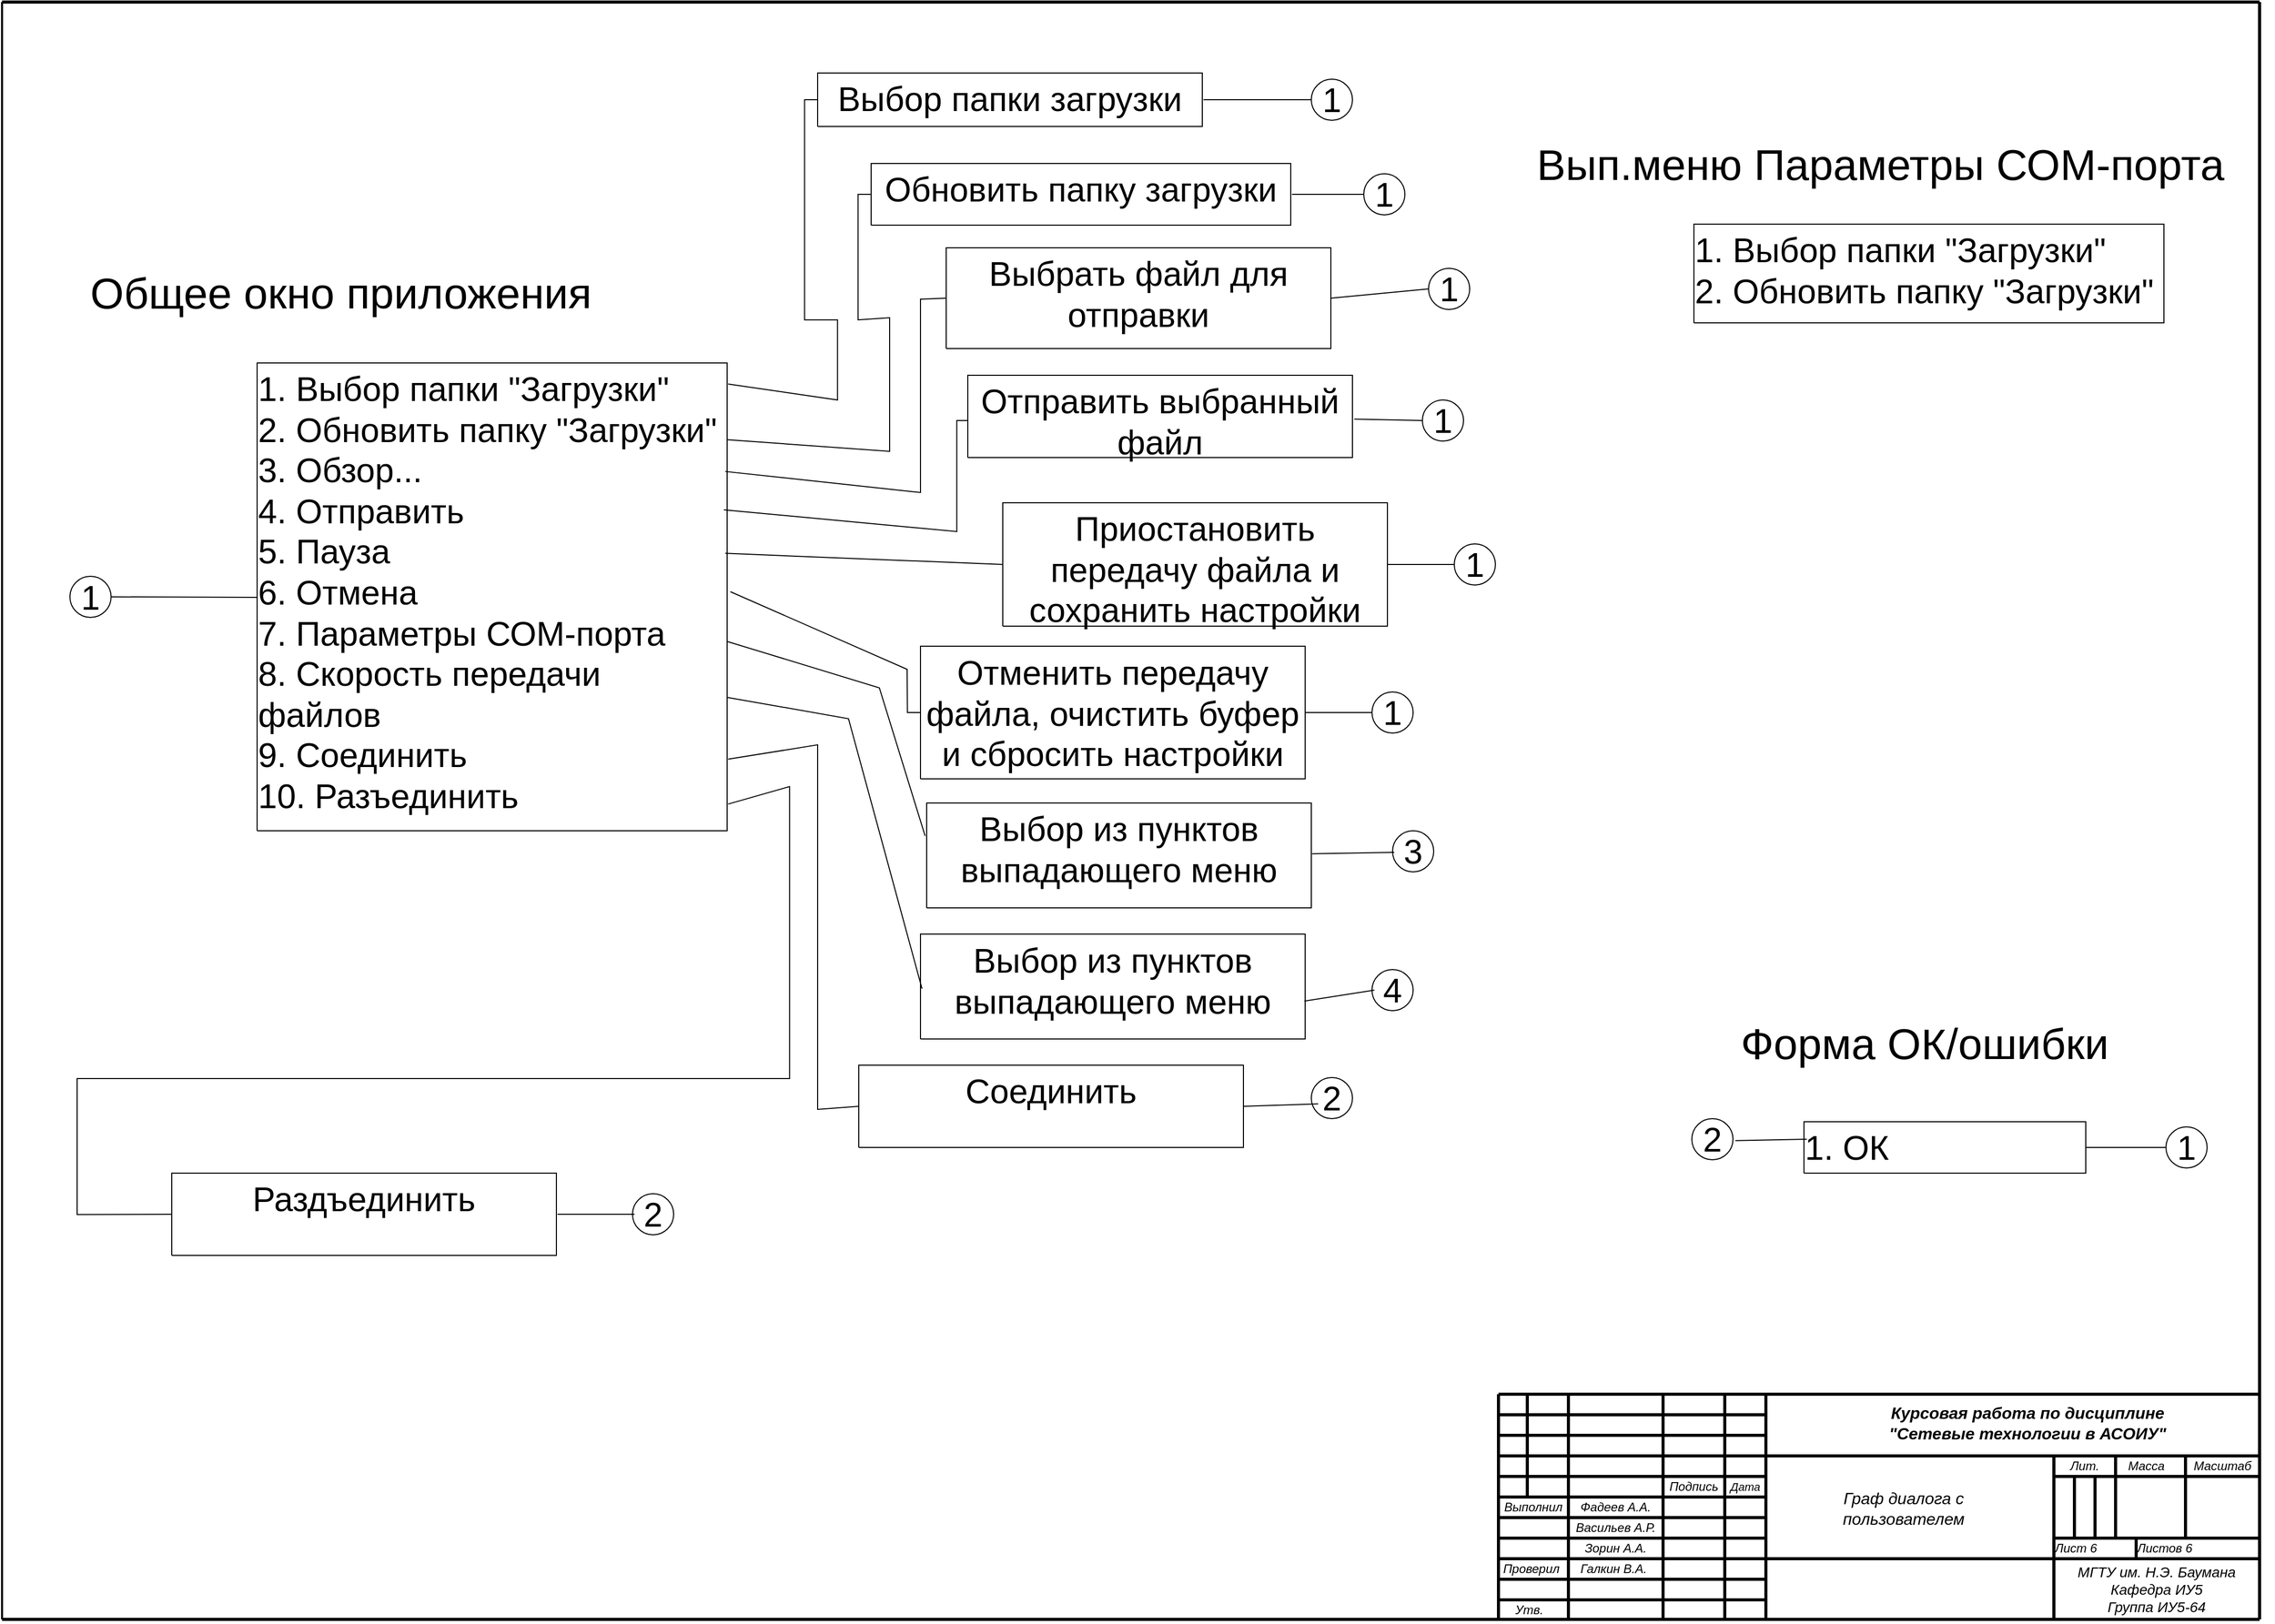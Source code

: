 <mxfile type="github" version="10.6.7"><diagram id="Grph dialog" name="Grph dialog"><mxGraphModel grid="1" shadow="0" math="0" pageHeight="1654" pageWidth="2336" pageScale="1" page="1" fold="1" arrows="1" connect="1" tooltips="1" guides="1" gridSize="10" dy="920" dx="1508"><root><mxCell id="0" /><mxCell id="1" parent="0" /><mxCell id="6" parent="1" vertex="1" style="vsdxID=102;fillColor=none;gradientColor=none;strokeColor=none;spacingTop=-3;spacingBottom=-3;spacingLeft=-3;spacingRight=-3;labelBackgroundColor=none;rounded=0;html=1;whiteSpace=wrap;" treatAsSingle="0"><mxGeometry as="geometry" height="1572" width="2209" y="54" x="127" /></mxCell><mxCell id="103" parent="6" style="vsdxID=103;edgeStyle=none;startArrow=none;endArrow=none;startSize=5;endSize=5;strokeWidth=3;strokeColor=#000000;spacingTop=-3;spacingBottom=-3;spacingLeft=-3;spacingRight=-3;verticalAlign=middle;html=1;labelBackgroundColor=none;rounded=0;" edge="1"><mxGeometry as="geometry" relative="1"><mxPoint as="offset" x="-1" /><Array as="points" /><mxPoint as="sourcePoint" y="1572" /><mxPoint as="targetPoint" y="1572" x="2195" /></mxGeometry></mxCell><mxCell id="104" parent="6" style="vsdxID=190;edgeStyle=none;startArrow=none;endArrow=none;startSize=5;endSize=5;strokeWidth=2;strokeColor=#000000;spacingTop=0;spacingBottom=0;spacingLeft=0;spacingRight=0;verticalAlign=middle;html=1;labelBackgroundColor=none;rounded=0;" edge="1"><mxGeometry as="geometry" relative="1"><Array as="points" /><mxPoint as="sourcePoint" y="1572" /><mxPoint as="targetPoint" y="-1" /></mxGeometry></mxCell><mxCell id="105" parent="6" style="vsdxID=191;edgeStyle=none;startArrow=none;endArrow=none;startSize=5;endSize=5;strokeWidth=3;strokeColor=#000000;spacingTop=0;spacingBottom=0;spacingLeft=0;spacingRight=0;verticalAlign=middle;html=1;labelBackgroundColor=none;rounded=0;" edge="1"><mxGeometry as="geometry" relative="1"><mxPoint as="offset" x="-1" /><Array as="points" /><mxPoint as="sourcePoint" y="-1" /><mxPoint as="targetPoint" y="-1" x="2195" /></mxGeometry></mxCell><mxCell id="106" parent="6" style="vsdxID=192;edgeStyle=none;startArrow=none;endArrow=none;startSize=5;endSize=5;strokeWidth=3;strokeColor=#000000;spacingTop=0;spacingBottom=0;spacingLeft=0;spacingRight=0;verticalAlign=middle;html=1;labelBackgroundColor=none;rounded=0;" edge="1"><mxGeometry as="geometry" relative="1"><Array as="points" /><mxPoint as="sourcePoint" y="-1" x="2195" /><mxPoint as="targetPoint" y="1572" x="2195" /></mxGeometry></mxCell><mxCell id="8" value="&lt;p style=&quot;margin-left: 0 ; margin-right: 0 ; margin-top: 0px ; margin-bottom: 0px ; text-indent: 0 ; direction: ltr&quot;&gt;&lt;font style=&quot;font-size: 42px ; font-family: &amp;#34;arial&amp;#34; ; color: #000000 ; direction: ltr ; letter-spacing: 0px ; line-height: 120% ; opacity: 1&quot;&gt;Общее окно приложения&lt;/font&gt;&lt;font style=&quot;font-size: 42px ; font-family: &amp;#34;arial&amp;#34; ; color: #000000 ; direction: ltr ; letter-spacing: 0px ; line-height: 120% ; opacity: 1&quot;&gt;&lt;br&gt;&lt;/font&gt;&lt;/p&gt;" parent="6" vertex="1" style="verticalAlign=middle;align=center;vsdxID=30;fillColor=none;gradientColor=none;shape=stencil(nZBLDoAgDERP0z3SIyjew0SURgSD+Lu9kMZoXLhwN9O+tukAlrNpJg1SzDH4QW/URgNYgZTkjA4UkwJUgGXng+6DX1zLfmoymdXo17xh5zmRJ6Q42BWCfc2oJfdAr+Yv+AP9Cb7OJ3H/2JG1HNGz/84klThPVCc=);strokeColor=none;labelBackgroundColor=none;rounded=0;html=1;whiteSpace=wrap;"><mxGeometry as="geometry" height="50" width="517" y="258" x="71" /></mxCell><mxCell id="KueBqxnA9W_ju-HSfxb3-181" value="&lt;font style=&quot;font-size: 33px ; font-family: &amp;#34;arial&amp;#34; ; color: #000000 ; direction: ltr ; letter-spacing: 0px ; line-height: 120% ; opacity: 1&quot;&gt;2&lt;br&gt;&lt;/font&gt;" parent="6" vertex="1" style="verticalAlign=middle;align=center;vsdxID=273;fillColor=#FFFFFF;gradientColor=none;shape=stencil(vVHLDsIgEPwajiQU4hfU+h8bu7RELM2CFv9eyMZYjCcP3mZ2Zh/ZEaaPM6wotIqJwgU3N6ZZmKPQ2i0zkksFCTMI09tAOFG4LSPzFaqzomu41wmZ+1Tt0OrB7MD0xE6gc5EoN5qi1vsa1Kmvo1SWkF2UFBIkF5ZmqweaUJY10nqYGiluiOuu3P182P/OKuD9Zuu855T2+mcspcSRmuEJ);strokeColor=#000000;spacingTop=-1;spacingBottom=-1;spacingLeft=-1;spacingRight=-1;labelBackgroundColor=none;rounded=0;html=1;whiteSpace=wrap;"><mxGeometry as="geometry" height="40" width="40" y="1045" x="1273" /></mxCell><mxCell id="KueBqxnA9W_ju-HSfxb3-182" value="&lt;p style=&quot;align:left;margin-left:0;margin-right:0;margin-top:0px;margin-bottom:0px;text-indent:0;valign:top;direction:ltr;&quot;&gt;&lt;font style=&quot;font-size:33px;font-family:Arial;color:#000000;direction:ltr;letter-spacing:0px;line-height:120%;opacity:1&quot;&gt; 1. ОК&lt;br/&gt;&lt;/font&gt;&lt;/p&gt;" parent="6" vertex="1" style="verticalAlign=top;align=left;vsdxID=270;fillColor=#FFFFFF;gradientColor=none;shape=stencil(nZBLDoAgDERP0z3SIyjew0SURgSD+Lu9kMZoXLhwN9O+tukAlrNpJg1SzDH4QW/URgNYgZTkjA4UkwJUgGXng+6DX1zLfmoymdXo17xh5zmRJ6Q42BWCfc2oJfdAr+Yv+AP9Cb7OJ3H/2JG1HNGz/84klThPVCc=);strokeColor=#000000;spacingTop=-1;spacingBottom=-1;spacingLeft=-1;spacingRight=-1;labelBackgroundColor=none;rounded=0;html=1;whiteSpace=wrap;"><mxGeometry as="geometry" height="50" width="274" y="1088" x="1752" /></mxCell><mxCell id="48" value="&lt;p style=&quot;margin-left: 0 ; margin-right: 0 ; margin-top: 0px ; margin-bottom: 0px ; text-indent: 0 ; direction: ltr&quot;&gt;&lt;font style=&quot;font-size: 42px ; font-family: &amp;#34;arial&amp;#34; ; color: #000000 ; direction: ltr ; letter-spacing: 0px ; line-height: 120% ; opacity: 1&quot;&gt;Форма ОК/&lt;/font&gt;&lt;font style=&quot;font-size: 42px ; font-family: &amp;#34;arial&amp;#34; ; color: #000000 ; direction: ltr ; letter-spacing: 0px ; line-height: 120% ; opacity: 1&quot;&gt;ошибки&lt;br&gt;&lt;/font&gt;&lt;/p&gt;" parent="6" vertex="1" style="verticalAlign=middle;align=center;vsdxID=271;fillColor=none;gradientColor=none;shape=stencil(nZBLDoAgDERP0z3SIyjew0SURgSD+Lu9kMZoXLhwN9O+tukAlrNpJg1SzDH4QW/URgNYgZTkjA4UkwJUgGXng+6DX1zLfmoymdXo17xh5zmRJ6Q42BWCfc2oJfdAr+Yv+AP9Cb7OJ3H/2JG1HNGz/84klThPVCc=);strokeColor=none;labelBackgroundColor=none;rounded=0;html=1;whiteSpace=wrap;"><mxGeometry as="geometry" height="75" width="385" y="975.5" x="1676.5" /></mxCell><mxCell id="49" value="&lt;font style=&quot;font-size:33px;font-family:Arial;color:#000000;direction:ltr;letter-spacing:0px;line-height:120%;opacity:1&quot;&gt;1&lt;br/&gt;&lt;/font&gt;" parent="6" vertex="1" style="verticalAlign=middle;align=center;vsdxID=273;fillColor=#FFFFFF;gradientColor=none;shape=stencil(vVHLDsIgEPwajiQU4hfU+h8bu7RELM2CFv9eyMZYjCcP3mZ2Zh/ZEaaPM6wotIqJwgU3N6ZZmKPQ2i0zkksFCTMI09tAOFG4LSPzFaqzomu41wmZ+1Tt0OrB7MD0xE6gc5EoN5qi1vsa1Kmvo1SWkF2UFBIkF5ZmqweaUJY10nqYGiluiOuu3P182P/OKuD9Zuu855T2+mcspcSRmuEJ);strokeColor=#000000;spacingTop=-1;spacingBottom=-1;spacingLeft=-1;spacingRight=-1;labelBackgroundColor=none;rounded=0;html=1;whiteSpace=wrap;"><mxGeometry as="geometry" height="40" width="40" y="1093" x="2104" /></mxCell><mxCell id="68" parent="6" style="vsdxID=274;edgeStyle=none;startArrow=none;endArrow=none;startSize=5;endSize=5;strokeColor=#000000;spacingTop=0;spacingBottom=0;spacingLeft=0;spacingRight=0;verticalAlign=middle;html=1;labelBackgroundColor=#FFFFFF;rounded=0;entryX=0;entryY=0.5;entryDx=0;entryDy=0;entryPerimeter=0;exitX=0.998;exitY=0.5;exitDx=0;exitDy=0;exitPerimeter=0;" edge="1" source="KueBqxnA9W_ju-HSfxb3-182" target="49"><mxGeometry as="geometry" relative="1"><mxPoint as="offset" /><Array as="points" /><mxPoint as="sourcePoint" y="1113" x="2020" /></mxGeometry></mxCell><mxCell id="KueBqxnA9W_ju-HSfxb3-185" value="&lt;font style=&quot;font-size: 33px ; font-family: &amp;#34;arial&amp;#34; ; color: #000000 ; direction: ltr ; letter-spacing: 0px ; line-height: 120% ; opacity: 1&quot;&gt;2&lt;br&gt;&lt;/font&gt;" parent="6" vertex="1" style="verticalAlign=middle;align=center;vsdxID=273;fillColor=#FFFFFF;gradientColor=none;shape=stencil(vVHLDsIgEPwajiQU4hfU+h8bu7RELM2CFv9eyMZYjCcP3mZ2Zh/ZEaaPM6wotIqJwgU3N6ZZmKPQ2i0zkksFCTMI09tAOFG4LSPzFaqzomu41wmZ+1Tt0OrB7MD0xE6gc5EoN5qi1vsa1Kmvo1SWkF2UFBIkF5ZmqweaUJY10nqYGiluiOuu3P182P/OKuD9Zuu855T2+mcspcSRmuEJ);strokeColor=#000000;spacingTop=-1;spacingBottom=-1;spacingLeft=-1;spacingRight=-1;labelBackgroundColor=none;rounded=0;html=1;whiteSpace=wrap;"><mxGeometry as="geometry" height="40" width="40" y="1158" x="613" /></mxCell><mxCell id="KueBqxnA9W_ju-HSfxb3-186" value="&lt;font style=&quot;font-size: 33px ; font-family: &amp;#34;arial&amp;#34; ; color: #000000 ; direction: ltr ; letter-spacing: 0px ; line-height: 120% ; opacity: 1&quot;&gt;2&lt;br&gt;&lt;/font&gt;" parent="6" vertex="1" style="verticalAlign=middle;align=center;vsdxID=273;fillColor=#FFFFFF;gradientColor=none;shape=stencil(vVHLDsIgEPwajiQU4hfU+h8bu7RELM2CFv9eyMZYjCcP3mZ2Zh/ZEaaPM6wotIqJwgU3N6ZZmKPQ2i0zkksFCTMI09tAOFG4LSPzFaqzomu41wmZ+1Tt0OrB7MD0xE6gc5EoN5qi1vsa1Kmvo1SWkF2UFBIkF5ZmqweaUJY10nqYGiluiOuu3P182P/OKuD9Zuu855T2+mcspcSRmuEJ);strokeColor=#000000;spacingTop=-1;spacingBottom=-1;spacingLeft=-1;spacingRight=-1;labelBackgroundColor=none;rounded=0;html=1;whiteSpace=wrap;"><mxGeometry as="geometry" height="40" width="40" y="1085" x="1643" /></mxCell><mxCell id="KueBqxnA9W_ju-HSfxb3-187" parent="6" style="vsdxID=274;edgeStyle=none;startArrow=none;endArrow=none;startSize=5;endSize=5;strokeColor=#000000;spacingTop=0;spacingBottom=0;spacingLeft=0;spacingRight=0;verticalAlign=middle;html=1;labelBackgroundColor=#FFFFFF;rounded=0;exitX=1.058;exitY=0.533;exitDx=0;exitDy=0;exitPerimeter=0;entryX=0.01;entryY=0.34;entryDx=0;entryDy=0;entryPerimeter=0;" edge="1" source="KueBqxnA9W_ju-HSfxb3-186" target="KueBqxnA9W_ju-HSfxb3-182"><mxGeometry as="geometry" relative="1"><mxPoint as="offset" /><Array as="points" /><mxPoint as="sourcePoint" y="927" x="1754" /><mxPoint as="targetPoint" y="927" x="1820" /></mxGeometry></mxCell><mxCell id="KueBqxnA9W_ju-HSfxb3-188" value="&lt;p style=&quot;margin-left: 0 ; margin-right: 0 ; margin-top: 0px ; margin-bottom: 0px ; text-indent: 0 ; direction: ltr&quot;&gt;&lt;font style=&quot;font-size: 33px ; font-family: &amp;#34;arial&amp;#34; ; color: #000000 ; direction: ltr ; letter-spacing: 0px ; line-height: 120% ; opacity: 1&quot;&gt;Выбор из пунктов выпадающего меню&lt;/font&gt;&lt;font style=&quot;font-size: 33px ; font-family: &amp;#34;arial&amp;#34; ; color: #000000 ; direction: ltr ; letter-spacing: 0px ; line-height: 120% ; opacity: 1&quot;&gt;&lt;br&gt;&lt;/font&gt;&lt;/p&gt;" parent="6" vertex="1" style="verticalAlign=top;align=center;vsdxID=217;fillColor=#FFFFFF;gradientColor=none;shape=stencil(nZBLDoAgDERP0z3SIyjew0SURgSD+Lu9kMZoXLhwN9O+tukAlrNpJg1SzDH4QW/URgNYgZTkjA4UkwJUgGXng+6DX1zLfmoymdXo17xh5zmRJ6Q42BWCfc2oJfdAr+Yv+AP9Cb7OJ3H/2JG1HNGz/84klThPVCc=);strokeColor=#000000;spacingTop=-1;spacingBottom=-1;spacingLeft=-1;spacingRight=-1;labelBackgroundColor=none;rounded=0;html=1;whiteSpace=wrap;"><mxGeometry as="geometry" height="102" width="374" y="778" x="899" /></mxCell><mxCell id="KueBqxnA9W_ju-HSfxb3-191" value="&lt;font style=&quot;font-size: 33px ; font-family: &amp;#34;arial&amp;#34; ; color: #000000 ; direction: ltr ; letter-spacing: 0px ; line-height: 120% ; opacity: 1&quot;&gt;3&lt;br&gt;&lt;/font&gt;" parent="6" vertex="1" style="verticalAlign=middle;align=center;vsdxID=226;fillColor=#FFFFFF;gradientColor=none;shape=stencil(vVHLDsIgEPwajiQU4hfU+h8bu7RELM2CFv9eyMZYjCcP3mZ2Zh/ZEaaPM6wotIqJwgU3N6ZZmKPQ2i0zkksFCTMI09tAOFG4LSPzFaqzomu41wmZ+1Tt0OrB7MD0xE6gc5EoN5qi1vsa1Kmvo1SWkF2UFBIkF5ZmqweaUJY10nqYGiluiOuu3P182P/OKuD9Zuu855T2+mcspcSRmuEJ);strokeColor=#000000;spacingTop=-1;spacingBottom=-1;spacingLeft=-1;spacingRight=-1;labelBackgroundColor=none;rounded=0;html=1;whiteSpace=wrap;"><mxGeometry as="geometry" height="40" width="40" y="805" x="1352" /></mxCell><mxCell id="KueBqxnA9W_ju-HSfxb3-192" parent="6" style="vsdxID=227;edgeStyle=none;startArrow=none;endArrow=none;startSize=5;endSize=5;strokeColor=#000000;spacingTop=0;spacingBottom=0;spacingLeft=0;spacingRight=0;verticalAlign=middle;html=1;labelBackgroundColor=#FFFFFF;rounded=0;exitX=0.041;exitY=0.525;exitDx=0;exitDy=0;exitPerimeter=0;entryX=1.002;entryY=0.484;entryDx=0;entryDy=0;entryPerimeter=0;" edge="1" source="KueBqxnA9W_ju-HSfxb3-191" target="KueBqxnA9W_ju-HSfxb3-188"><mxGeometry as="geometry" relative="1"><mxPoint as="offset" x="-1" /><Array as="points" /><mxPoint as="sourcePoint" y="700" x="1343" /><mxPoint as="targetPoint" y="700" x="1277" /></mxGeometry></mxCell><mxCell id="33" value="&lt;p style=&quot;margin-left: 0 ; margin-right: 0 ; margin-top: 0px ; margin-bottom: 0px ; text-indent: 0 ; direction: ltr&quot;&gt;&lt;font style=&quot;font-size: 33px ; font-family: &amp;#34;arial&amp;#34; ; color: #000000 ; direction: ltr ; letter-spacing: 0px ; line-height: 120% ; opacity: 1&quot;&gt;Соединить&lt;/font&gt;&lt;/p&gt;" parent="6" vertex="1" style="verticalAlign=top;align=center;vsdxID=245;fillColor=#FFFFFF;gradientColor=none;shape=stencil(nZBLDoAgDERP0z3SIyjew0SURgSD+Lu9kMZoXLhwN9O+tukAlrNpJg1SzDH4QW/URgNYgZTkjA4UkwJUgGXng+6DX1zLfmoymdXo17xh5zmRJ6Q42BWCfc2oJfdAr+Yv+AP9Cb7OJ3H/2JG1HNGz/84klThPVCc=);strokeColor=#000000;spacingTop=-1;spacingBottom=-1;spacingLeft=-1;spacingRight=-1;labelBackgroundColor=none;rounded=0;html=1;whiteSpace=wrap;"><mxGeometry as="geometry" height="80" width="374" y="1033" x="833" /></mxCell><mxCell id="KueBqxnA9W_ju-HSfxb3-184" parent="6" style="vsdxID=274;edgeStyle=none;startArrow=none;endArrow=none;startSize=5;endSize=5;strokeColor=#000000;spacingTop=0;spacingBottom=0;spacingLeft=0;spacingRight=0;verticalAlign=middle;html=1;labelBackgroundColor=#FFFFFF;rounded=0;exitX=1;exitY=0.5;exitDx=0;exitDy=0;exitPerimeter=0;entryX=0.166;entryY=0.641;entryDx=0;entryDy=0;entryPerimeter=0;" edge="1" source="33" target="KueBqxnA9W_ju-HSfxb3-181"><mxGeometry as="geometry" relative="1"><mxPoint as="offset" /><Array as="points" /><mxPoint as="sourcePoint" y="1176" x="1499" /><mxPoint as="targetPoint" y="970" x="1273" /></mxGeometry></mxCell><mxCell id="KueBqxnA9W_ju-HSfxb3-193" value="&lt;p style=&quot;margin-left: 0 ; margin-right: 0 ; margin-top: 0px ; margin-bottom: 0px ; text-indent: 0 ; direction: ltr&quot;&gt;&lt;font style=&quot;font-size: 33px ; font-family: &amp;#34;arial&amp;#34; ; color: #000000 ; direction: ltr ; letter-spacing: 0px ; line-height: 120% ; opacity: 1&quot;&gt;Выбор из пунктов выпадающего меню&lt;/font&gt;&lt;font style=&quot;font-size: 33px ; font-family: &amp;#34;arial&amp;#34; ; color: #000000 ; direction: ltr ; letter-spacing: 0px ; line-height: 120% ; opacity: 1&quot;&gt;&lt;br&gt;&lt;/font&gt;&lt;/p&gt;" parent="6" vertex="1" style="verticalAlign=top;align=center;vsdxID=217;fillColor=#FFFFFF;gradientColor=none;shape=stencil(nZBLDoAgDERP0z3SIyjew0SURgSD+Lu9kMZoXLhwN9O+tukAlrNpJg1SzDH4QW/URgNYgZTkjA4UkwJUgGXng+6DX1zLfmoymdXo17xh5zmRJ6Q42BWCfc2oJfdAr+Yv+AP9Cb7OJ3H/2JG1HNGz/84klThPVCc=);strokeColor=#000000;spacingTop=-1;spacingBottom=-1;spacingLeft=-1;spacingRight=-1;labelBackgroundColor=none;rounded=0;html=1;whiteSpace=wrap;"><mxGeometry as="geometry" height="102" width="374" y="905.5" x="893" /></mxCell><mxCell id="KueBqxnA9W_ju-HSfxb3-194" value="&lt;font style=&quot;font-size: 33px ; font-family: &amp;#34;arial&amp;#34; ; color: #000000 ; direction: ltr ; letter-spacing: 0px ; line-height: 120% ; opacity: 1&quot;&gt;4&lt;br&gt;&lt;/font&gt;" parent="6" vertex="1" style="verticalAlign=middle;align=center;vsdxID=226;fillColor=#FFFFFF;gradientColor=none;shape=stencil(vVHLDsIgEPwajiQU4hfU+h8bu7RELM2CFv9eyMZYjCcP3mZ2Zh/ZEaaPM6wotIqJwgU3N6ZZmKPQ2i0zkksFCTMI09tAOFG4LSPzFaqzomu41wmZ+1Tt0OrB7MD0xE6gc5EoN5qi1vsa1Kmvo1SWkF2UFBIkF5ZmqweaUJY10nqYGiluiOuu3P182P/OKuD9Zuu855T2+mcspcSRmuEJ);strokeColor=#000000;spacingTop=-1;spacingBottom=-1;spacingLeft=-1;spacingRight=-1;labelBackgroundColor=none;rounded=0;html=1;whiteSpace=wrap;"><mxGeometry as="geometry" height="40" width="40" y="940" x="1332" /></mxCell><mxCell id="KueBqxnA9W_ju-HSfxb3-195" parent="6" style="vsdxID=227;edgeStyle=none;startArrow=none;endArrow=none;startSize=5;endSize=5;strokeColor=#000000;spacingTop=0;spacingBottom=0;spacingLeft=0;spacingRight=0;verticalAlign=middle;html=1;labelBackgroundColor=#FFFFFF;rounded=0;exitX=0.058;exitY=0.5;exitDx=0;exitDy=0;exitPerimeter=0;entryX=0.998;entryY=0.639;entryDx=0;entryDy=0;entryPerimeter=0;" edge="1" source="KueBqxnA9W_ju-HSfxb3-194" target="KueBqxnA9W_ju-HSfxb3-193"><mxGeometry as="geometry" relative="1"><mxPoint as="offset" x="-1" /><Array as="points" /><mxPoint as="sourcePoint" y="836" x="1363" /><mxPoint as="targetPoint" y="838" x="1283" /></mxGeometry></mxCell><mxCell id="KueBqxnA9W_ju-HSfxb3-197" value="&lt;p style=&quot;margin-left: 0 ; margin-right: 0 ; margin-top: 0px ; margin-bottom: 0px ; text-indent: 0 ; direction: ltr&quot;&gt;&lt;font style=&quot;font-size: 33px ; font-family: &amp;#34;arial&amp;#34; ; color: #000000 ; direction: ltr ; letter-spacing: 0px ; line-height: 120% ; opacity: 1&quot;&gt;1. Выбор папки &quot;Загрузки&quot;&lt;br&gt;2. Обновить папку &quot;Загрузки&quot;&lt;br&gt;&lt;/font&gt;&lt;br&gt;&lt;/p&gt;" parent="6" vertex="1" style="verticalAlign=top;align=left;vsdxID=2;fillColor=#FFFFFF;gradientColor=none;shape=stencil(nZBLDoAgDERP0z3SIyjew0SURgSD+Lu9kMZoXLhwN9O+tukAlrNpJg1SzDH4QW/URgNYgZTkjA4UkwJUgGXng+6DX1zLfmoymdXo17xh5zmRJ6Q42BWCfc2oJfdAr+Yv+AP9Cb7OJ3H/2JG1HNGz/84klThPVCc=);strokeColor=#000000;spacingTop=-1;spacingBottom=-1;spacingLeft=-1;spacingRight=-1;labelBackgroundColor=none;rounded=0;html=1;whiteSpace=wrap;"><mxGeometry as="geometry" height="96" width="457" y="215" x="1645" /></mxCell><mxCell id="KueBqxnA9W_ju-HSfxb3-198" value="&lt;p style=&quot;margin-left: 0 ; margin-right: 0 ; margin-top: 0px ; margin-bottom: 0px ; text-indent: 0 ; direction: ltr&quot;&gt;&lt;font style=&quot;font-size: 42px ; font-family: &amp;#34;arial&amp;#34; ; color: #000000 ; direction: ltr ; letter-spacing: 0px ; line-height: 120% ; opacity: 1&quot;&gt;Вып.меню Параметры СОМ-порта&lt;/font&gt;&lt;font style=&quot;font-size: 42px ; font-family: &amp;#34;arial&amp;#34; ; color: #000000 ; direction: ltr ; letter-spacing: 0px ; line-height: 120% ; opacity: 1&quot;&gt;&lt;br&gt;&lt;/font&gt;&lt;/p&gt;" parent="6" vertex="1" style="verticalAlign=middle;align=center;vsdxID=271;fillColor=none;gradientColor=none;shape=stencil(nZBLDoAgDERP0z3SIyjew0SURgSD+Lu9kMZoXLhwN9O+tukAlrNpJg1SzDH4QW/URgNYgZTkjA4UkwJUgGXng+6DX1zLfmoymdXo17xh5zmRJ6Q42BWCfc2oJfdAr+Yv+AP9Cb7OJ3H/2JG1HNGz/84klThPVCc=);strokeColor=none;labelBackgroundColor=none;rounded=0;html=1;whiteSpace=wrap;"><mxGeometry as="geometry" height="75" width="675" y="120" x="1489" /></mxCell><mxCell id="9" value="&lt;p style=&quot;margin-left: 0 ; margin-right: 0 ; margin-top: 0px ; margin-bottom: 0px ; text-indent: 0 ; direction: ltr&quot;&gt;&lt;font style=&quot;font-size: 33px ; font-family: &amp;#34;arial&amp;#34; ; color: #000000 ; direction: ltr ; letter-spacing: 0px ; line-height: 120% ; opacity: 1&quot;&gt;1. Выбор папки &quot;Загрузки&quot;&lt;br&gt;2. Обновить папку &quot;Загрузки&quot;&lt;br&gt;3. Обзор...&lt;br&gt;4. Отправить&lt;br&gt;5. Пауза&lt;br&gt;6. Отмена&lt;br&gt;7. Параметры СОМ-порта&lt;br&gt;&lt;/font&gt;&lt;/p&gt;&lt;div&gt;&lt;font style=&quot;font-size: 33px ; font-family: &amp;#34;arial&amp;#34; ; color: #000000 ; direction: ltr ; letter-spacing: 0px ; line-height: 120% ; opacity: 1&quot;&gt;8. Скорость передачи файлов&lt;/font&gt;&lt;/div&gt;&lt;div&gt;&lt;font style=&quot;font-size: 33px ; font-family: &amp;#34;arial&amp;#34; ; color: #000000 ; direction: ltr ; letter-spacing: 0px ; line-height: 120% ; opacity: 1&quot;&gt;9. Соединить&lt;/font&gt;&lt;/div&gt;&lt;div&gt;&lt;font style=&quot;font-size: 33px ; font-family: &amp;#34;arial&amp;#34; ; color: #000000 ; direction: ltr ; letter-spacing: 0px ; line-height: 120% ; opacity: 1&quot;&gt;10. Разъединить&lt;/font&gt;&lt;/div&gt;" parent="1" vertex="1" style="verticalAlign=top;align=left;vsdxID=2;fillColor=#FFFFFF;gradientColor=none;shape=stencil(nZBLDoAgDERP0z3SIyjew0SURgSD+Lu9kMZoXLhwN9O+tukAlrNpJg1SzDH4QW/URgNYgZTkjA4UkwJUgGXng+6DX1zLfmoymdXo17xh5zmRJ6Q42BWCfc2oJfdAr+Yv+AP9Cb7OJ3H/2JG1HNGz/84klThPVCc=);strokeColor=#000000;spacingTop=-1;spacingBottom=-1;spacingLeft=-1;spacingRight=-1;labelBackgroundColor=none;rounded=0;html=1;whiteSpace=wrap;"><mxGeometry as="geometry" height="455" width="457" y="404" x="375" /></mxCell><mxCell id="11" value="&lt;font style=&quot;font-size:33px;font-family:Arial;color:#000000;direction:ltr;letter-spacing:0px;line-height:120%;opacity:1&quot;&gt;1&lt;br/&gt;&lt;/font&gt;" parent="1" vertex="1" style="verticalAlign=middle;align=center;vsdxID=203;fillColor=#FFFFFF;gradientColor=none;shape=stencil(vVHLDsIgEPwajiQU4hfU+h8bu7RELM2CFv9eyMZYjCcP3mZ2Zh/ZEaaPM6wotIqJwgU3N6ZZmKPQ2i0zkksFCTMI09tAOFG4LSPzFaqzomu41wmZ+1Tt0OrB7MD0xE6gc5EoN5qi1vsa1Kmvo1SWkF2UFBIkF5ZmqweaUJY10nqYGiluiOuu3P182P/OKuD9Zuu855T2+mcspcSRmuEJ);strokeColor=#000000;spacingTop=-1;spacingBottom=-1;spacingLeft=-1;spacingRight=-1;labelBackgroundColor=none;rounded=0;html=1;whiteSpace=wrap;"><mxGeometry as="geometry" height="40" width="40" y="611.5" x="193" /></mxCell><mxCell id="12" value="&lt;p style=&quot;margin-left: 0 ; margin-right: 0 ; margin-top: 0px ; margin-bottom: 0px ; text-indent: 0 ; direction: ltr&quot;&gt;&lt;font style=&quot;font-size: 33px ; font-family: &amp;#34;arial&amp;#34; ; color: #000000 ; direction: ltr ; letter-spacing: 0px ; line-height: 120% ; opacity: 1&quot;&gt;Выбор папки загрузки&lt;/font&gt;&lt;/p&gt;" parent="1" vertex="1" style="verticalAlign=top;align=center;vsdxID=205;fillColor=#FFFFFF;gradientColor=none;shape=stencil(nZBLDoAgDERP0z3SIyjew0SURgSD+Lu9kMZoXLhwN9O+tukAlrNpJg1SzDH4QW/URgNYgZTkjA4UkwJUgGXng+6DX1zLfmoymdXo17xh5zmRJ6Q42BWCfc2oJfdAr+Yv+AP9Cb7OJ3H/2JG1HNGz/84klThPVCc=);strokeColor=#000000;spacingTop=-1;spacingBottom=-1;spacingLeft=-1;spacingRight=-1;labelBackgroundColor=none;rounded=0;html=1;whiteSpace=wrap;"><mxGeometry as="geometry" height="52" width="374" y="122" x="920" /></mxCell><mxCell id="13" value="&lt;font style=&quot;font-size:33px;font-family:Arial;color:#000000;direction:ltr;letter-spacing:0px;line-height:120%;opacity:1&quot;&gt;1&lt;br/&gt;&lt;/font&gt;" parent="1" vertex="1" style="verticalAlign=middle;align=center;vsdxID=207;fillColor=#FFFFFF;gradientColor=none;shape=stencil(vVHLDsIgEPwajiQU4hfU+h8bu7RELM2CFv9eyMZYjCcP3mZ2Zh/ZEaaPM6wotIqJwgU3N6ZZmKPQ2i0zkksFCTMI09tAOFG4LSPzFaqzomu41wmZ+1Tt0OrB7MD0xE6gc5EoN5qi1vsa1Kmvo1SWkF2UFBIkF5ZmqweaUJY10nqYGiluiOuu3P182P/OKuD9Zuu855T2+mcspcSRmuEJ);strokeColor=#000000;spacingTop=-1;spacingBottom=-1;spacingLeft=-1;spacingRight=-1;labelBackgroundColor=none;rounded=0;html=1;whiteSpace=wrap;"><mxGeometry as="geometry" height="40" width="40" y="128" x="1400" /></mxCell><mxCell id="14" value="&lt;p style=&quot;margin-left: 0 ; margin-right: 0 ; margin-top: 0px ; margin-bottom: 0px ; text-indent: 0 ; direction: ltr&quot;&gt;&lt;font style=&quot;font-size: 33px ; font-family: &amp;#34;arial&amp;#34; ; color: #000000 ; direction: ltr ; letter-spacing: 0px ; line-height: 120% ; opacity: 1&quot;&gt;Обновить папку загрузки&lt;/font&gt;&lt;/p&gt;" parent="1" vertex="1" style="verticalAlign=top;align=center;vsdxID=209;fillColor=#FFFFFF;gradientColor=none;shape=stencil(nZBLDoAgDERP0z3SIyjew0SURgSD+Lu9kMZoXLhwN9O+tukAlrNpJg1SzDH4QW/URgNYgZTkjA4UkwJUgGXng+6DX1zLfmoymdXo17xh5zmRJ6Q42BWCfc2oJfdAr+Yv+AP9Cb7OJ3H/2JG1HNGz/84klThPVCc=);strokeColor=#000000;spacingTop=-1;spacingBottom=-1;spacingLeft=-1;spacingRight=-1;labelBackgroundColor=none;rounded=0;html=1;whiteSpace=wrap;"><mxGeometry as="geometry" height="60" width="408" y="210" x="972" /></mxCell><mxCell id="15" value="&lt;font style=&quot;font-size:33px;font-family:Arial;color:#000000;direction:ltr;letter-spacing:0px;line-height:120%;opacity:1&quot;&gt;1&lt;br/&gt;&lt;/font&gt;" parent="1" vertex="1" style="verticalAlign=middle;align=center;vsdxID=211;fillColor=#FFFFFF;gradientColor=none;shape=stencil(vVHLDsIgEPwajiQU4hfU+h8bu7RELM2CFv9eyMZYjCcP3mZ2Zh/ZEaaPM6wotIqJwgU3N6ZZmKPQ2i0zkksFCTMI09tAOFG4LSPzFaqzomu41wmZ+1Tt0OrB7MD0xE6gc5EoN5qi1vsa1Kmvo1SWkF2UFBIkF5ZmqweaUJY10nqYGiluiOuu3P182P/OKuD9Zuu855T2+mcspcSRmuEJ);strokeColor=#000000;spacingTop=-1;spacingBottom=-1;spacingLeft=-1;spacingRight=-1;labelBackgroundColor=none;rounded=0;html=1;whiteSpace=wrap;"><mxGeometry as="geometry" height="40" width="40" y="220" x="1451" /></mxCell><mxCell id="16" value="&lt;p style=&quot;margin-left: 0 ; margin-right: 0 ; margin-top: 0px ; margin-bottom: 0px ; text-indent: 0 ; direction: ltr&quot;&gt;&lt;font style=&quot;font-size: 33px ; font-family: &amp;#34;arial&amp;#34; ; color: #000000 ; direction: ltr ; letter-spacing: 0px ; line-height: 120% ; opacity: 1&quot;&gt;Выбрать файл для отправки&lt;/font&gt;&lt;/p&gt;" parent="1" vertex="1" style="verticalAlign=top;align=center;vsdxID=213;fillColor=#FFFFFF;gradientColor=none;shape=stencil(nZBLDoAgDERP0z3SIyjew0SURgSD+Lu9kMZoXLhwN9O+tukAlrNpJg1SzDH4QW/URgNYgZTkjA4UkwJUgGXng+6DX1zLfmoymdXo17xh5zmRJ6Q42BWCfc2oJfdAr+Yv+AP9Cb7OJ3H/2JG1HNGz/84klThPVCc=);strokeColor=#000000;spacingTop=-1;spacingBottom=-1;spacingLeft=-1;spacingRight=-1;labelBackgroundColor=none;rounded=0;html=1;whiteSpace=wrap;"><mxGeometry as="geometry" height="98" width="374" y="292" x="1045" /></mxCell><mxCell id="17" value="&lt;font style=&quot;font-size:33px;font-family:Arial;color:#000000;direction:ltr;letter-spacing:0px;line-height:120%;opacity:1&quot;&gt;1&lt;br/&gt;&lt;/font&gt;" parent="1" vertex="1" style="verticalAlign=middle;align=center;vsdxID=215;fillColor=#FFFFFF;gradientColor=none;shape=stencil(vVHLDsIgEPwajiQU4hfU+h8bu7RELM2CFv9eyMZYjCcP3mZ2Zh/ZEaaPM6wotIqJwgU3N6ZZmKPQ2i0zkksFCTMI09tAOFG4LSPzFaqzomu41wmZ+1Tt0OrB7MD0xE6gc5EoN5qi1vsa1Kmvo1SWkF2UFBIkF5ZmqweaUJY10nqYGiluiOuu3P182P/OKuD9Zuu855T2+mcspcSRmuEJ);strokeColor=#000000;spacingTop=-1;spacingBottom=-1;spacingLeft=-1;spacingRight=-1;labelBackgroundColor=none;rounded=0;html=1;whiteSpace=wrap;"><mxGeometry as="geometry" height="40" width="40" y="312" x="1514" /></mxCell><mxCell id="19" value="&lt;font style=&quot;font-size:33px;font-family:Arial;color:#000000;direction:ltr;letter-spacing:0px;line-height:120%;opacity:1&quot;&gt;1&lt;br/&gt;&lt;/font&gt;" parent="1" vertex="1" style="verticalAlign=middle;align=center;vsdxID=220;fillColor=#FFFFFF;gradientColor=none;shape=stencil(vVHLDsIgEPwajiQU4hfU+h8bu7RELM2CFv9eyMZYjCcP3mZ2Zh/ZEaaPM6wotIqJwgU3N6ZZmKPQ2i0zkksFCTMI09tAOFG4LSPzFaqzomu41wmZ+1Tt0OrB7MD0xE6gc5EoN5qi1vsa1Kmvo1SWkF2UFBIkF5ZmqweaUJY10nqYGiluiOuu3P182P/OKuD9Zuu855T2+mcspcSRmuEJ);strokeColor=#000000;spacingTop=-1;spacingBottom=-1;spacingLeft=-1;spacingRight=-1;labelBackgroundColor=none;rounded=0;html=1;whiteSpace=wrap;"><mxGeometry as="geometry" height="40" width="40" y="440" x="1508" /></mxCell><mxCell id="20" value="&lt;p style=&quot;margin-left: 0 ; margin-right: 0 ; margin-top: 0px ; margin-bottom: 0px ; text-indent: 0 ; direction: ltr&quot;&gt;&lt;font style=&quot;font-size: 33px ; font-family: &amp;#34;arial&amp;#34; ; color: #000000 ; direction: ltr ; letter-spacing: 0px ; line-height: 120% ; opacity: 1&quot;&gt;Приостановить передачу файла и сохранить настройки&lt;/font&gt;&lt;/p&gt;&lt;p style=&quot;margin-left: 0 ; margin-right: 0 ; margin-top: 0px ; margin-bottom: 0px ; text-indent: 0 ; direction: ltr&quot;&gt;&lt;font style=&quot;font-size: 33px ; font-family: &amp;#34;arial&amp;#34; ; color: #000000 ; direction: ltr ; letter-spacing: 0px ; line-height: 120% ; opacity: 1&quot;&gt;&lt;br&gt;&lt;/font&gt;&lt;/p&gt;" parent="1" vertex="1" style="verticalAlign=top;align=center;vsdxID=222;fillColor=#FFFFFF;gradientColor=none;shape=stencil(nZBLDoAgDERP0z3SIyjew0SURgSD+Lu9kMZoXLhwN9O+tukAlrNpJg1SzDH4QW/URgNYgZTkjA4UkwJUgGXng+6DX1zLfmoymdXo17xh5zmRJ6Q42BWCfc2oJfdAr+Yv+AP9Cb7OJ3H/2JG1HNGz/84klThPVCc=);strokeColor=#000000;spacingTop=-1;spacingBottom=-1;spacingLeft=-1;spacingRight=-1;labelBackgroundColor=none;rounded=0;html=1;whiteSpace=wrap;"><mxGeometry as="geometry" height="120" width="374" y="540" x="1100" /></mxCell><mxCell id="21" value="&lt;font style=&quot;font-size:33px;font-family:Arial;color:#000000;direction:ltr;letter-spacing:0px;line-height:120%;opacity:1&quot;&gt;1&lt;br/&gt;&lt;/font&gt;" parent="1" vertex="1" style="verticalAlign=middle;align=center;vsdxID=224;fillColor=#FFFFFF;gradientColor=none;shape=stencil(vVHLDsIgEPwajiQU4hfU+h8bu7RELM2CFv9eyMZYjCcP3mZ2Zh/ZEaaPM6wotIqJwgU3N6ZZmKPQ2i0zkksFCTMI09tAOFG4LSPzFaqzomu41wmZ+1Tt0OrB7MD0xE6gc5EoN5qi1vsa1Kmvo1SWkF2UFBIkF5ZmqweaUJY10nqYGiluiOuu3P182P/OKuD9Zuu855T2+mcspcSRmuEJ);strokeColor=#000000;spacingTop=-1;spacingBottom=-1;spacingLeft=-1;spacingRight=-1;labelBackgroundColor=none;rounded=0;html=1;whiteSpace=wrap;"><mxGeometry as="geometry" height="40" width="40" y="580" x="1539" /></mxCell><mxCell id="22" value="&lt;p style=&quot;margin-left: 0 ; margin-right: 0 ; margin-top: 0px ; margin-bottom: 0px ; text-indent: 0 ; direction: ltr&quot;&gt;&lt;font style=&quot;font-size: 33px ; font-family: &amp;#34;arial&amp;#34; ; color: #000000 ; direction: ltr ; letter-spacing: 0px ; line-height: 120% ; opacity: 1&quot;&gt;Отменить передачу файла, очистить буфер и сбросить настройки&lt;/font&gt;&lt;font style=&quot;font-size: 33px ; font-family: &amp;#34;arial&amp;#34; ; color: #000000 ; direction: ltr ; letter-spacing: 0px ; line-height: 120% ; opacity: 1&quot;&gt;&lt;br&gt;&lt;/font&gt;&lt;/p&gt;" parent="1" vertex="1" style="verticalAlign=top;align=center;vsdxID=217;fillColor=#FFFFFF;gradientColor=none;shape=stencil(nZBLDoAgDERP0z3SIyjew0SURgSD+Lu9kMZoXLhwN9O+tukAlrNpJg1SzDH4QW/URgNYgZTkjA4UkwJUgGXng+6DX1zLfmoymdXo17xh5zmRJ6Q42BWCfc2oJfdAr+Yv+AP9Cb7OJ3H/2JG1HNGz/84klThPVCc=);strokeColor=#000000;spacingTop=-1;spacingBottom=-1;spacingLeft=-1;spacingRight=-1;labelBackgroundColor=none;rounded=0;html=1;whiteSpace=wrap;"><mxGeometry as="geometry" height="129" width="374" y="679.5" x="1020" /></mxCell><mxCell id="23" value="&lt;font style=&quot;font-size:33px;font-family:Arial;color:#000000;direction:ltr;letter-spacing:0px;line-height:120%;opacity:1&quot;&gt;1&lt;br/&gt;&lt;/font&gt;" parent="1" vertex="1" style="verticalAlign=middle;align=center;vsdxID=226;fillColor=#FFFFFF;gradientColor=none;shape=stencil(vVHLDsIgEPwajiQU4hfU+h8bu7RELM2CFv9eyMZYjCcP3mZ2Zh/ZEaaPM6wotIqJwgU3N6ZZmKPQ2i0zkksFCTMI09tAOFG4LSPzFaqzomu41wmZ+1Tt0OrB7MD0xE6gc5EoN5qi1vsa1Kmvo1SWkF2UFBIkF5ZmqweaUJY10nqYGiluiOuu3P182P/OKuD9Zuu855T2+mcspcSRmuEJ);strokeColor=#000000;spacingTop=-1;spacingBottom=-1;spacingLeft=-1;spacingRight=-1;labelBackgroundColor=none;rounded=0;html=1;whiteSpace=wrap;"><mxGeometry as="geometry" height="40" width="40" y="724" x="1459" /></mxCell><mxCell id="46" value="&lt;p style=&quot;margin-left: 0 ; margin-right: 0 ; margin-top: 0px ; margin-bottom: 0px ; text-indent: 0 ; direction: ltr&quot;&gt;&lt;font style=&quot;font-size: 33px ; font-family: &amp;#34;arial&amp;#34; ; color: #000000 ; direction: ltr ; letter-spacing: 0px ; line-height: 120% ; opacity: 1&quot;&gt;Раздъединить&lt;br&gt;&lt;/font&gt;&lt;/p&gt;" parent="1" vertex="1" style="verticalAlign=top;align=center;vsdxID=268;fillColor=#FFFFFF;gradientColor=none;shape=stencil(nZBLDoAgDERP0z3SIyjew0SURgSD+Lu9kMZoXLhwN9O+tukAlrNpJg1SzDH4QW/URgNYgZTkjA4UkwJUgGXng+6DX1zLfmoymdXo17xh5zmRJ6Q42BWCfc2oJfdAr+Yv+AP9Cb7OJ3H/2JG1HNGz/84klThPVCc=);strokeColor=#000000;spacingTop=-1;spacingBottom=-1;spacingLeft=-1;spacingRight=-1;labelBackgroundColor=none;rounded=0;html=1;whiteSpace=wrap;"><mxGeometry as="geometry" height="80" width="374" y="1192" x="292" /></mxCell><mxCell id="50" value="&lt;font style=&quot;font-size:12px;font-family:Arial;color:#000000;direction:ltr;letter-spacing:0px;line-height:120%;opacity:1&quot;&gt;&lt;i&gt;Подпись&lt;br/&gt;&lt;/i&gt;&lt;/font&gt;" parent="1" vertex="1" style="verticalAlign=middle;align=center;vsdxID=76;fillColor=none;gradientColor=none;strokeColor=none;strokeWidth=3;spacingTop=-1;spacingBottom=-1;spacingLeft=-1;spacingRight=-1;labelBackgroundColor=none;rounded=0;html=1;whiteSpace=wrap;"><mxGeometry as="geometry" height="20" width="60" y="1487" x="1742" /></mxCell><mxCell id="51" value="&lt;font style=&quot;font-size:11px;font-family:Arial;color:#000000;direction:ltr;letter-spacing:0px;line-height:120%;opacity:1&quot;&gt;&lt;i&gt;Дата&lt;br/&gt;&lt;/i&gt;&lt;/font&gt;" parent="1" vertex="1" style="verticalAlign=middle;align=center;vsdxID=77;fillColor=none;gradientColor=none;strokeColor=none;strokeWidth=3;spacingTop=-1;spacingBottom=-1;spacingLeft=-1;spacingRight=-1;labelBackgroundColor=none;rounded=0;html=1;whiteSpace=wrap;"><mxGeometry as="geometry" height="20" width="40" y="1487" x="1802" /></mxCell><mxCell id="52" value="&lt;font style=&quot;font-size:12px;font-family:Arial;color:#000000;direction:ltr;letter-spacing:0px;line-height:120%;opacity:1&quot;&gt;&lt;i&gt;Выполнил&lt;br/&gt;&lt;/i&gt;&lt;/font&gt;" parent="1" vertex="1" style="verticalAlign=middle;align=center;vsdxID=78;fillColor=none;gradientColor=none;strokeColor=none;strokeWidth=3;spacingTop=-1;spacingBottom=-1;spacingLeft=-1;spacingRight=-1;labelBackgroundColor=none;rounded=0;html=1;whiteSpace=wrap;"><mxGeometry as="geometry" height="20" width="68" y="1507" x="1582" /></mxCell><mxCell id="53" value="&lt;font style=&quot;font-size:12px;font-family:Arial;color:#000000;direction:ltr;letter-spacing:0px;line-height:120%;opacity:1&quot;&gt;&lt;i&gt;Проверил&lt;br/&gt;&lt;/i&gt;&lt;/font&gt;" parent="1" vertex="1" style="verticalAlign=middle;align=center;vsdxID=79;fillColor=none;gradientColor=none;strokeColor=none;strokeWidth=3;spacingTop=-1;spacingBottom=-1;spacingLeft=-1;spacingRight=-1;labelBackgroundColor=none;rounded=0;html=1;whiteSpace=wrap;"><mxGeometry as="geometry" height="20" width="68" y="1567" x="1580" /></mxCell><mxCell id="54" value="&lt;font style=&quot;font-size:12px;font-family:Arial;color:#000000;direction:ltr;letter-spacing:0px;line-height:120%;opacity:1&quot;&gt;&lt;i&gt;Утв.&lt;br/&gt;&lt;/i&gt;&lt;/font&gt;" parent="1" vertex="1" style="verticalAlign=middle;align=center;vsdxID=80;fillColor=none;gradientColor=none;strokeColor=none;strokeWidth=3;spacingTop=-1;spacingBottom=-1;spacingLeft=-1;spacingRight=-1;labelBackgroundColor=none;rounded=0;html=1;whiteSpace=wrap;"><mxGeometry as="geometry" height="19" width="60" y="1607" x="1582" /></mxCell><mxCell id="55" value="&lt;font style=&quot;font-size:12px;font-family:Arial;color:#000000;direction:ltr;letter-spacing:0px;line-height:120%;opacity:1&quot;&gt;&lt;i&gt;Лит.&lt;br/&gt;&lt;/i&gt;&lt;/font&gt;" parent="1" vertex="1" style="verticalAlign=middle;align=center;vsdxID=81;fillColor=none;gradientColor=none;strokeColor=none;strokeWidth=3;spacingTop=-1;spacingBottom=-1;spacingLeft=-1;spacingRight=-1;labelBackgroundColor=none;rounded=0;html=1;whiteSpace=wrap;"><mxGeometry as="geometry" height="20" width="60" y="1467" x="2122" /></mxCell><mxCell id="56" value="&lt;font style=&quot;font-size:12px;font-family:Arial;color:#000000;direction:ltr;letter-spacing:0px;line-height:120%;opacity:1&quot;&gt;&lt;i&gt;Масса&lt;br/&gt;&lt;/i&gt;&lt;/font&gt;" parent="1" vertex="1" style="verticalAlign=middle;align=center;vsdxID=82;fillColor=none;gradientColor=none;strokeColor=none;strokeWidth=3;spacingTop=-1;spacingBottom=-1;spacingLeft=-1;spacingRight=-1;labelBackgroundColor=none;rounded=0;html=1;whiteSpace=wrap;"><mxGeometry as="geometry" height="20" width="60" y="1467" x="2182" /></mxCell><mxCell id="57" value="&lt;font style=&quot;font-size:12px;font-family:Arial;color:#000000;direction:ltr;letter-spacing:0px;line-height:120%;opacity:1&quot;&gt;&lt;i&gt;Масштаб&lt;br/&gt;&lt;/i&gt;&lt;/font&gt;" parent="1" vertex="1" style="verticalAlign=middle;align=center;vsdxID=83;fillColor=none;gradientColor=none;strokeColor=none;strokeWidth=3;spacingTop=-1;spacingBottom=-1;spacingLeft=-1;spacingRight=-1;labelBackgroundColor=none;rounded=0;html=1;whiteSpace=wrap;"><mxGeometry as="geometry" height="20" width="72" y="1467" x="2250" /></mxCell><mxCell id="58" value="&lt;p style=&quot;align:left;margin-left:0;margin-right:0;margin-top:0px;margin-bottom:0px;text-indent:0;valign:middle;direction:ltr;&quot;&gt;&lt;font style=&quot;font-size:12px;font-family:Arial;color:#000000;direction:ltr;letter-spacing:0px;line-height:120%;opacity:1&quot;&gt;&lt;i&gt;Лист 6&lt;br/&gt;&lt;/i&gt;&lt;/font&gt;&lt;/p&gt;" parent="1" vertex="1" style="verticalAlign=middle;align=left;vsdxID=84;fillColor=none;gradientColor=none;strokeColor=none;strokeWidth=3;spacingTop=-1;spacingBottom=-1;spacingLeft=-1;spacingRight=-1;labelBackgroundColor=none;rounded=0;html=1;whiteSpace=wrap;"><mxGeometry as="geometry" height="20" width="80" y="1547" x="2122" /></mxCell><mxCell id="59" value="&lt;p style=&quot;align:left;margin-left:0;margin-right:0;margin-top:0px;margin-bottom:0px;text-indent:0;valign:middle;direction:ltr;&quot;&gt;&lt;font style=&quot;font-size:12px;font-family:Arial;color:#000000;direction:ltr;letter-spacing:0px;line-height:120%;opacity:1&quot;&gt;&lt;i&gt;Листов 6&lt;br/&gt;&lt;/i&gt;&lt;/font&gt;&lt;/p&gt;" parent="1" vertex="1" style="verticalAlign=middle;align=left;vsdxID=85;fillColor=none;gradientColor=none;strokeColor=none;strokeWidth=3;spacingTop=-1;spacingBottom=-1;spacingLeft=-1;spacingRight=-1;labelBackgroundColor=none;rounded=0;html=1;whiteSpace=wrap;"><mxGeometry as="geometry" height="20" width="120" y="1547" x="2202" /></mxCell><mxCell id="60" value="&lt;font style=&quot;font-size: 14px ; font-family: &amp;#34;arial&amp;#34; ; color: #000000 ; direction: ltr ; letter-spacing: 0px ; line-height: 120% ; opacity: 1&quot;&gt;&lt;i&gt;МГТУ им. Н.Э. Баумана&lt;br&gt;Кафедра ИУ5 &lt;br&gt;Группа ИУ5-64&lt;br&gt;&lt;/i&gt;&lt;/font&gt;" parent="1" vertex="1" style="verticalAlign=middle;align=center;vsdxID=86;fillColor=none;gradientColor=none;strokeColor=none;strokeWidth=3;spacingTop=-1;spacingBottom=-1;spacingLeft=-1;spacingRight=-1;labelBackgroundColor=none;rounded=0;html=1;whiteSpace=wrap;"><mxGeometry as="geometry" height="60" width="200" y="1567" x="2122" /></mxCell><mxCell id="61" value="&lt;p style=&quot;align:center;margin-left:0;margin-right:0;margin-top:0px;margin-bottom:0px;text-indent:0;valign:middle;direction:ltr;&quot;&gt;&lt;font style=&quot;font-size:12px;font-family:Arial;color:#000000;direction:ltr;letter-spacing:0px;line-height:120%;opacity:1&quot;&gt;&lt;i&gt;Галкин&lt;/i&gt;&lt;/font&gt;&lt;font style=&quot;font-size:12px;font-family:Arial;color:#000000;direction:ltr;letter-spacing:0px;line-height:120%;opacity:1&quot;&gt;&lt;i&gt; &lt;/i&gt;&lt;/font&gt;&lt;font style=&quot;font-size:12px;font-family:Arial;color:#000000;direction:ltr;letter-spacing:0px;line-height:120%;opacity:1&quot;&gt;&lt;i&gt;В.А.&lt;br/&gt;&lt;/i&gt;&lt;/font&gt;&lt;/p&gt;" parent="1" vertex="1" style="verticalAlign=middle;align=center;vsdxID=87;fillColor=none;gradientColor=none;strokeColor=none;strokeWidth=3;spacingTop=-1;spacingBottom=-1;spacingLeft=-1;spacingRight=-1;labelBackgroundColor=none;rounded=0;html=1;whiteSpace=wrap;"><mxGeometry as="geometry" height="20" width="92" y="1567" x="1648" /></mxCell><mxCell id="62" value="&lt;font style=&quot;font-size: 16px ; font-family: &amp;#34;arial&amp;#34; ; color: #000000 ; direction: ltr ; letter-spacing: 0px ; line-height: 120% ; opacity: 1&quot;&gt;&lt;i&gt;&lt;b&gt;Курсовая работа по дисциплине &lt;br&gt;&quot;Сетевые технологии в АСОИУ&quot;&lt;br&gt;&lt;/b&gt;&lt;/i&gt;&lt;/font&gt;" parent="1" vertex="1" style="verticalAlign=middle;align=center;vsdxID=89;fillColor=none;gradientColor=none;strokeColor=none;labelBackgroundColor=none;rounded=0;html=1;whiteSpace=wrap;"><mxGeometry as="geometry" height="40" width="349" y="1415" x="1922" /></mxCell><mxCell id="63" value="&lt;p style=&quot;margin-left: 0 ; margin-right: 0 ; margin-top: 0px ; margin-bottom: 0px ; text-indent: 0 ; direction: ltr&quot;&gt;&lt;font style=&quot;font-size: 12px ; font-family: &amp;#34;arial&amp;#34; ; color: #000000 ; direction: ltr ; letter-spacing: 0px ; line-height: 120% ; opacity: 1&quot;&gt;&lt;i&gt;Васильев А.Р.&lt;/i&gt;&lt;/font&gt;&lt;font style=&quot;font-size: 12px ; font-family: &amp;#34;arial&amp;#34; ; color: #000000 ; direction: ltr ; letter-spacing: 0px ; line-height: 120% ; opacity: 1&quot;&gt;&lt;i&gt;&lt;br&gt;&lt;/i&gt;&lt;/font&gt;&lt;/p&gt;" parent="1" vertex="1" style="verticalAlign=middle;align=center;vsdxID=90;fillColor=none;gradientColor=none;strokeColor=none;strokeWidth=3;spacingTop=-1;spacingBottom=-1;spacingLeft=-1;spacingRight=-1;labelBackgroundColor=none;rounded=0;html=1;whiteSpace=wrap;"><mxGeometry as="geometry" height="20" width="92" y="1527" x="1650" /></mxCell><mxCell id="64" value="&lt;p style=&quot;margin-left: 0 ; margin-right: 0 ; margin-top: 0px ; margin-bottom: 0px ; text-indent: 0 ; direction: ltr&quot;&gt;&lt;font style=&quot;font-size: 12px ; font-family: &amp;#34;arial&amp;#34; ; color: #000000 ; direction: ltr ; letter-spacing: 0px ; line-height: 120% ; opacity: 1&quot;&gt;&lt;i&gt;Фадеев А.А.&lt;/i&gt;&lt;/font&gt;&lt;font style=&quot;font-size: 12px ; font-family: &amp;#34;arial&amp;#34; ; color: #000000 ; direction: ltr ; letter-spacing: 0px ; line-height: 120% ; opacity: 1&quot;&gt;&lt;i&gt;&lt;br&gt;&lt;/i&gt;&lt;/font&gt;&lt;/p&gt;" parent="1" vertex="1" style="verticalAlign=middle;align=center;vsdxID=91;fillColor=none;gradientColor=none;strokeColor=none;strokeWidth=3;spacingTop=-1;spacingBottom=-1;spacingLeft=-1;spacingRight=-1;labelBackgroundColor=none;rounded=0;html=1;whiteSpace=wrap;"><mxGeometry as="geometry" height="20" width="92" y="1507" x="1650" /></mxCell><mxCell id="65" value="&lt;p style=&quot;margin-left: 0 ; margin-right: 0 ; margin-top: 0px ; margin-bottom: 0px ; text-indent: 0 ; direction: ltr&quot;&gt;&lt;font style=&quot;font-size: 12px ; font-family: &amp;#34;arial&amp;#34; ; color: #000000 ; direction: ltr ; letter-spacing: 0px ; line-height: 120% ; opacity: 1&quot;&gt;&lt;i&gt;Зорин А.А.&lt;/i&gt;&lt;/font&gt;&lt;font style=&quot;font-size: 12px ; font-family: &amp;#34;arial&amp;#34; ; color: #000000 ; direction: ltr ; letter-spacing: 0px ; line-height: 120% ; opacity: 1&quot;&gt;&lt;i&gt;&lt;br&gt;&lt;/i&gt;&lt;/font&gt;&lt;/p&gt;" parent="1" vertex="1" style="verticalAlign=middle;align=center;vsdxID=92;fillColor=none;gradientColor=none;strokeColor=none;strokeWidth=3;spacingTop=-1;spacingBottom=-1;spacingLeft=-1;spacingRight=-1;labelBackgroundColor=none;rounded=0;html=1;whiteSpace=wrap;"><mxGeometry as="geometry" height="20" width="92" y="1547" x="1650" /></mxCell><mxCell id="66" value="&lt;font style=&quot;font-size:16px;font-family:Arial;color:#000000;direction:ltr;letter-spacing:0px;line-height:120%;opacity:1&quot;&gt;&lt;i&gt;Граф диалога с пользователем&lt;br/&gt;&lt;/i&gt;&lt;/font&gt;" parent="1" vertex="1" style="verticalAlign=middle;align=center;vsdxID=93;fillColor=none;gradientColor=none;strokeColor=none;strokeWidth=3;spacingTop=-1;spacingBottom=-1;spacingLeft=-1;spacingRight=-1;labelBackgroundColor=none;rounded=0;html=1;whiteSpace=wrap;"><mxGeometry as="geometry" height="60" width="200" y="1488" x="1876" /></mxCell><mxCell id="69" parent="1" style="vsdxID=272;edgeStyle=none;startArrow=none;endArrow=none;startSize=5;endSize=5;strokeColor=#000000;spacingTop=0;spacingBottom=0;spacingLeft=0;spacingRight=0;verticalAlign=middle;html=1;labelBackgroundColor=#FFFFFF;rounded=0;exitX=1.003;exitY=0.5;exitDx=0;exitDy=0;exitPerimeter=0;entryX=0;entryY=0.52;entryDx=0;entryDy=0;entryPerimeter=0;" edge="1" source="46"><mxGeometry as="geometry" relative="1"><mxPoint as="offset" x="-1" /><Array as="points" /><mxPoint as="targetPoint" y="1232" x="742" /></mxGeometry></mxCell><mxCell id="70" parent="1" style="vsdxID=269;edgeStyle=none;startArrow=none;endArrow=none;startSize=5;endSize=5;strokeColor=#000000;spacingTop=0;spacingBottom=0;spacingLeft=0;spacingRight=0;verticalAlign=middle;html=1;labelBackgroundColor=#FFFFFF;rounded=0;exitX=1.002;exitY=0.943;exitDx=0;exitDy=0;exitPerimeter=0;entryX=0;entryY=0.5;entryDx=0;entryDy=0;entryPerimeter=0;" edge="1" source="9" target="46"><mxGeometry as="geometry" relative="1"><mxPoint as="offset" x="-1" /><Array as="points"><mxPoint y="816" x="892.7" /><mxPoint y="1100" x="892.7" /><mxPoint y="1100" x="200" /><mxPoint y="1232.26" x="200" /></Array></mxGeometry></mxCell><mxCell id="72" parent="1" style="vsdxID=210;edgeStyle=none;startArrow=none;endArrow=none;startSize=5;endSize=5;strokeColor=#000000;spacingTop=0;spacingBottom=0;spacingLeft=0;spacingRight=0;verticalAlign=middle;html=1;labelBackgroundColor=#FFFFFF;rounded=0;exitX=0;exitY=0.5;exitDx=0;exitDy=0;exitPerimeter=0;entryX=0.999;entryY=0.164;entryDx=0;entryDy=0;entryPerimeter=0;" edge="1" source="14" target="9"><mxGeometry as="geometry" relative="1"><mxPoint as="offset" y="-1" /><Array as="points"><mxPoint y="240" x="959.3" /><mxPoint y="362.08" x="959.3" /><mxPoint y="360" x="990" /><mxPoint y="490" x="990" /></Array></mxGeometry></mxCell><mxCell id="73" parent="1" style="vsdxID=208;edgeStyle=none;startArrow=none;endArrow=none;startSize=5;endSize=5;strokeColor=#000000;spacingTop=0;spacingBottom=0;spacingLeft=0;spacingRight=0;verticalAlign=middle;html=1;labelBackgroundColor=#FFFFFF;rounded=0;exitX=0;exitY=0.5;exitDx=0;exitDy=0;exitPerimeter=0;entryX=1.003;entryY=0.5;entryDx=0;entryDy=0;entryPerimeter=0;" edge="1" source="13" target="12"><mxGeometry as="geometry" relative="1"><mxPoint as="offset" x="-1" /><Array as="points" /></mxGeometry></mxCell><mxCell id="74" parent="1" style="vsdxID=206;edgeStyle=none;startArrow=none;endArrow=none;startSize=5;endSize=5;strokeColor=#000000;spacingTop=0;spacingBottom=0;spacingLeft=0;spacingRight=0;verticalAlign=middle;html=1;labelBackgroundColor=#FFFFFF;rounded=0;exitX=0;exitY=0.5;exitDx=0;exitDy=0;exitPerimeter=0;entryX=1.002;entryY=0.045;entryDx=0;entryDy=0;entryPerimeter=0;" edge="1" source="12" target="9"><mxGeometry as="geometry" relative="1"><mxPoint as="offset" /><Array as="points"><mxPoint y="148" x="907.3" /><mxPoint y="362.08" x="907.3" /><mxPoint y="362.08" x="939.33" /><mxPoint y="440" x="939.33" /></Array></mxGeometry></mxCell><mxCell id="75" parent="1" style="vsdxID=204;edgeStyle=none;startArrow=none;endArrow=none;startSize=5;endSize=5;strokeColor=#000000;spacingTop=0;spacingBottom=0;spacingLeft=0;spacingRight=0;verticalAlign=middle;html=1;labelBackgroundColor=#FFFFFF;rounded=0;exitX=1;exitY=0.5;exitDx=0;exitDy=0;exitPerimeter=0;entryX=0;entryY=0.501;entryDx=0;entryDy=0;entryPerimeter=0;" edge="1" source="11" target="9"><mxGeometry as="geometry" relative="1"><mxPoint as="offset" /><Array as="points" /></mxGeometry></mxCell><mxCell id="76" parent="1" style="vsdxID=212;edgeStyle=none;startArrow=none;endArrow=none;startSize=5;endSize=5;strokeColor=#000000;spacingTop=0;spacingBottom=0;spacingLeft=0;spacingRight=0;verticalAlign=middle;html=1;labelBackgroundColor=#FFFFFF;rounded=0;exitX=0;exitY=0.5;exitDx=0;exitDy=0;exitPerimeter=0;entryX=1.003;entryY=0.5;entryDx=0;entryDy=0;entryPerimeter=0;" edge="1" source="15" target="14"><mxGeometry as="geometry" relative="1"><mxPoint as="offset" x="-1" /><Array as="points" /></mxGeometry></mxCell><mxCell id="77" parent="1" style="vsdxID=214;edgeStyle=none;startArrow=none;endArrow=none;startSize=5;endSize=5;strokeColor=#000000;spacingTop=0;spacingBottom=0;spacingLeft=0;spacingRight=0;verticalAlign=middle;html=1;labelBackgroundColor=#FFFFFF;rounded=0;exitX=0;exitY=0.5;exitDx=0;exitDy=0;exitPerimeter=0;entryX=0.996;entryY=0.232;entryDx=0;entryDy=0;entryPerimeter=0;" edge="1" source="16" target="9"><mxGeometry as="geometry" relative="1"><mxPoint as="offset" y="-1" /><Array as="points"><mxPoint y="342" x="1020" /><mxPoint y="530" x="1020" /></Array><mxPoint as="targetPoint" y="560" x="834" /></mxGeometry></mxCell><mxCell id="78" parent="1" style="vsdxID=216;edgeStyle=none;startArrow=none;endArrow=none;startSize=5;endSize=5;strokeColor=#000000;spacingTop=0;spacingBottom=0;spacingLeft=0;spacingRight=0;verticalAlign=middle;html=1;labelBackgroundColor=#FFFFFF;rounded=0;exitX=0;exitY=0.5;exitDx=0;exitDy=0;exitPerimeter=0;entryX=1;entryY=0.5;entryDx=0;entryDy=0;entryPerimeter=0;" edge="1" source="17" target="16"><mxGeometry as="geometry" relative="1"><mxPoint as="offset" /><Array as="points" /></mxGeometry></mxCell><mxCell id="79" parent="1" style="vsdxID=219;edgeStyle=none;startArrow=none;endArrow=none;startSize=5;endSize=5;strokeColor=#000000;spacingTop=0;spacingBottom=0;spacingLeft=0;spacingRight=0;verticalAlign=middle;html=1;labelBackgroundColor=#FFFFFF;rounded=0;exitX=0;exitY=0.5;exitDx=0;exitDy=0;exitPerimeter=0;entryX=0.993;entryY=0.314;entryDx=0;entryDy=0;entryPerimeter=0;" edge="1" target="9"><mxGeometry as="geometry" relative="1"><mxPoint as="offset" x="-1" /><Array as="points"><mxPoint y="460" x="1055.3" /><mxPoint y="568" x="1055.3" /></Array><mxPoint as="sourcePoint" y="460" x="1068" /><mxPoint as="targetPoint" y="614" x="830" /></mxGeometry></mxCell><mxCell id="80" parent="1" style="vsdxID=221;edgeStyle=none;startArrow=none;endArrow=none;startSize=5;endSize=5;strokeColor=#000000;spacingTop=0;spacingBottom=0;spacingLeft=0;spacingRight=0;verticalAlign=middle;html=1;labelBackgroundColor=#FFFFFF;rounded=0;exitX=0;exitY=0.5;exitDx=0;exitDy=0;exitPerimeter=0;entryX=1.005;entryY=0.533;entryDx=0;entryDy=0;entryPerimeter=0;" edge="1" source="19" target="KueBqxnA9W_ju-HSfxb3-180"><mxGeometry as="geometry" relative="1"><mxPoint as="offset" x="-1" /><Array as="points" /><mxPoint as="targetPoint" y="460" x="1444" /></mxGeometry></mxCell><mxCell id="81" parent="1" style="vsdxID=223;edgeStyle=none;startArrow=none;endArrow=none;startSize=5;endSize=5;strokeColor=#000000;spacingTop=0;spacingBottom=0;spacingLeft=0;spacingRight=0;verticalAlign=middle;html=1;labelBackgroundColor=#FFFFFF;rounded=0;exitX=0;exitY=0.5;exitDx=0;exitDy=0;exitPerimeter=0;entryX=0.996;entryY=0.407;entryDx=0;entryDy=0;entryPerimeter=0;" edge="1" source="20" target="9"><mxGeometry as="geometry" relative="1"><mxPoint as="offset" /><Array as="points" /><mxPoint as="targetPoint" y="656" x="830" /></mxGeometry></mxCell><mxCell id="82" parent="1" style="vsdxID=225;edgeStyle=none;startArrow=none;endArrow=none;startSize=5;endSize=5;strokeColor=#000000;spacingTop=0;spacingBottom=0;spacingLeft=0;spacingRight=0;verticalAlign=middle;html=1;labelBackgroundColor=#FFFFFF;rounded=0;exitX=0;exitY=0.5;exitDx=0;exitDy=0;exitPerimeter=0;entryX=1;entryY=0.5;entryDx=0;entryDy=0;entryPerimeter=0;" edge="1" source="21" target="20"><mxGeometry as="geometry" relative="1"><mxPoint as="offset" x="-1" /><Array as="points" /></mxGeometry></mxCell><mxCell id="83" parent="1" style="vsdxID=227;edgeStyle=none;startArrow=none;endArrow=none;startSize=5;endSize=5;strokeColor=#000000;spacingTop=0;spacingBottom=0;spacingLeft=0;spacingRight=0;verticalAlign=middle;html=1;labelBackgroundColor=#FFFFFF;rounded=0;exitX=0;exitY=0.5;exitDx=0;exitDy=0;exitPerimeter=0;entryX=1;entryY=0.5;entryDx=0;entryDy=0;entryPerimeter=0;" edge="1" source="23" target="22"><mxGeometry as="geometry" relative="1"><mxPoint as="offset" x="-1" /><Array as="points" /></mxGeometry></mxCell><mxCell id="84" parent="1" style="vsdxID=228;edgeStyle=none;startArrow=none;endArrow=none;startSize=5;endSize=5;strokeColor=#000000;spacingTop=0;spacingBottom=0;spacingLeft=0;spacingRight=0;verticalAlign=middle;html=1;labelBackgroundColor=#FFFFFF;rounded=0;exitX=0;exitY=0.5;exitDx=0;exitDy=0;exitPerimeter=0;entryX=1.007;entryY=0.489;entryDx=0;entryDy=0;entryPerimeter=0;" edge="1" source="22" target="9"><mxGeometry as="geometry" relative="1"><mxPoint as="offset" x="-1" /><Array as="points"><mxPoint y="744" x="1007.3" /><mxPoint y="702" x="1007" /></Array><mxPoint as="targetPoint" y="702" x="830" /></mxGeometry></mxCell><mxCell id="94" parent="1" style="vsdxID=246;edgeStyle=none;startArrow=none;endArrow=none;startSize=5;endSize=5;strokeColor=#000000;spacingTop=0;spacingBottom=0;spacingLeft=0;spacingRight=0;verticalAlign=middle;html=1;labelBackgroundColor=#FFFFFF;rounded=0;exitX=0;exitY=0.5;exitDx=0;exitDy=0;exitPerimeter=0;entryX=1.002;entryY=0.847;entryDx=0;entryDy=0;entryPerimeter=0;" edge="1" source="33" target="9"><mxGeometry as="geometry" relative="1"><mxPoint as="offset" y="-1" /><Array as="points"><mxPoint y="1130" x="920" /><mxPoint y="775.44" x="920" /></Array></mxGeometry></mxCell><mxCell id="KueBqxnA9W_ju-HSfxb3-180" value="&lt;p style=&quot;margin-left: 0 ; margin-right: 0 ; margin-top: 0px ; margin-bottom: 0px ; text-indent: 0 ; direction: ltr&quot;&gt;&lt;font style=&quot;font-size: 33px ; font-family: &amp;#34;arial&amp;#34; ; color: #000000 ; direction: ltr ; letter-spacing: 0px ; line-height: 120% ; opacity: 1&quot;&gt;Отправить выбранный файл&lt;br&gt;&lt;/font&gt;&lt;/p&gt;" parent="1" vertex="1" style="verticalAlign=top;align=center;vsdxID=229;fillColor=#FFFFFF;gradientColor=none;shape=stencil(nZBLDoAgDERP0z3SIyjew0SURgSD+Lu9kMZoXLhwN9O+tukAlrNpJg1SzDH4QW/URgNYgZTkjA4UkwJUgGXng+6DX1zLfmoymdXo17xh5zmRJ6Q42BWCfc2oJfdAr+Yv+AP9Cb7OJ3H/2JG1HNGz/84klThPVCc=);strokeColor=#000000;spacingTop=-1;spacingBottom=-1;spacingLeft=-1;spacingRight=-1;labelBackgroundColor=none;rounded=0;html=1;whiteSpace=wrap;"><mxGeometry as="geometry" height="80" width="374" y="416" x="1066" /></mxCell><mxCell id="KueBqxnA9W_ju-HSfxb3-189" parent="1" style="vsdxID=228;edgeStyle=none;startArrow=none;endArrow=none;startSize=5;endSize=5;strokeColor=#000000;spacingTop=0;spacingBottom=0;spacingLeft=0;spacingRight=0;verticalAlign=middle;html=1;labelBackgroundColor=#FFFFFF;rounded=0;exitX=-0.004;exitY=0.314;exitDx=0;exitDy=0;exitPerimeter=0;entryX=0.999;entryY=0.595;entryDx=0;entryDy=0;entryPerimeter=0;" edge="1" source="KueBqxnA9W_ju-HSfxb3-188" target="9"><mxGeometry as="geometry" relative="1"><mxPoint as="offset" x="-1" /><Array as="points"><mxPoint y="720" x="980" /></Array><mxPoint as="sourcePoint" y="754" x="1030" /><mxPoint as="targetPoint" y="636" x="846" /></mxGeometry></mxCell><mxCell id="KueBqxnA9W_ju-HSfxb3-190" parent="1" style="vsdxID=228;edgeStyle=none;startArrow=none;endArrow=none;startSize=5;endSize=5;strokeColor=#000000;spacingTop=0;spacingBottom=0;spacingLeft=0;spacingRight=0;verticalAlign=middle;html=1;labelBackgroundColor=#FFFFFF;rounded=0;entryX=1.001;entryY=0.715;entryDx=0;entryDy=0;entryPerimeter=0;exitX=0.004;exitY=0.521;exitDx=0;exitDy=0;exitPerimeter=0;" edge="1" source="KueBqxnA9W_ju-HSfxb3-193" target="9"><mxGeometry as="geometry" relative="1"><mxPoint as="offset" x="-1" /><Array as="points"><mxPoint y="750" x="950" /></Array><mxPoint as="sourcePoint" y="874" x="1030" /><mxPoint as="targetPoint" y="684" x="842" /></mxGeometry></mxCell><mxCell id="2" value="GATE" parent="0" /><mxCell id="3" value="Connector" parent="0" /><mxCell id="107" parent="3" style="vsdxID=1;edgeStyle=none;startArrow=none;endArrow=none;startSize=5;endSize=5;strokeWidth=3;strokeColor=#000000;spacingTop=0;spacingBottom=0;spacingLeft=0;spacingRight=0;verticalAlign=middle;html=1;labelBackgroundColor=#FFFFFF;rounded=0;" edge="1"><mxGeometry as="geometry" relative="1"><mxPoint as="offset" /><Array as="points" /><mxPoint as="sourcePoint" y="1407" x="2322" /><mxPoint as="targetPoint" y="1407" x="1582" /></mxGeometry></mxCell><mxCell id="108" parent="3" style="vsdxID=3;edgeStyle=none;startArrow=none;endArrow=none;startSize=5;endSize=5;strokeWidth=3;strokeColor=#000000;spacingTop=0;spacingBottom=0;spacingLeft=0;spacingRight=0;verticalAlign=middle;html=1;labelBackgroundColor=#FFFFFF;rounded=0;" edge="1"><mxGeometry as="geometry" relative="1"><mxPoint as="offset" x="10" /><Array as="points" /><mxPoint as="sourcePoint" y="1407" x="1582" /><mxPoint as="targetPoint" y="1627" x="1582" /></mxGeometry></mxCell><mxCell id="109" parent="3" style="vsdxID=5;edgeStyle=none;startArrow=none;endArrow=none;startSize=5;endSize=5;strokeWidth=3;strokeColor=#000000;spacingTop=0;spacingBottom=0;spacingLeft=0;spacingRight=0;verticalAlign=middle;html=1;labelBackgroundColor=#FFFFFF;rounded=0;" edge="1"><mxGeometry as="geometry" relative="1"><mxPoint as="offset" x="10" /><Array as="points" /><mxPoint as="sourcePoint" y="1407" x="1842" /><mxPoint as="targetPoint" y="1627" x="1842" /></mxGeometry></mxCell><mxCell id="110" parent="3" style="vsdxID=6;edgeStyle=none;startArrow=none;endArrow=none;startSize=5;endSize=5;strokeWidth=3;strokeColor=#000000;spacingTop=0;spacingBottom=0;spacingLeft=0;spacingRight=0;verticalAlign=middle;html=1;labelBackgroundColor=#FFFFFF;rounded=0;" edge="1"><mxGeometry as="geometry" relative="1"><mxPoint as="offset" x="10" /><Array as="points" /><mxPoint as="sourcePoint" y="1407" x="1802" /><mxPoint as="targetPoint" y="1627" x="1802" /></mxGeometry></mxCell><mxCell id="111" parent="3" style="vsdxID=7;edgeStyle=none;startArrow=none;endArrow=none;startSize=5;endSize=5;strokeWidth=3;strokeColor=#000000;spacingTop=0;spacingBottom=0;spacingLeft=0;spacingRight=0;verticalAlign=middle;html=1;labelBackgroundColor=#FFFFFF;rounded=0;" edge="1"><mxGeometry as="geometry" relative="1"><mxPoint as="offset" x="10" /><Array as="points" /><mxPoint as="sourcePoint" y="1407" x="1742" /><mxPoint as="targetPoint" y="1627" x="1742" /></mxGeometry></mxCell><mxCell id="112" parent="3" style="vsdxID=8;edgeStyle=none;startArrow=none;endArrow=none;startSize=5;endSize=5;strokeWidth=3;strokeColor=#000000;spacingTop=0;spacingBottom=0;spacingLeft=0;spacingRight=0;verticalAlign=middle;html=1;labelBackgroundColor=#FFFFFF;rounded=0;" edge="1"><mxGeometry as="geometry" relative="1"><mxPoint as="offset" /><Array as="points" /><mxPoint as="sourcePoint" y="1427" x="1742" /><mxPoint as="targetPoint" y="1427" x="1802" /></mxGeometry></mxCell><mxCell id="113" parent="3" style="vsdxID=10;edgeStyle=none;startArrow=none;endArrow=none;startSize=5;endSize=5;strokeWidth=3;strokeColor=#000000;spacingTop=0;spacingBottom=0;spacingLeft=0;spacingRight=0;verticalAlign=middle;html=1;labelBackgroundColor=#FFFFFF;rounded=0;" edge="1"><mxGeometry as="geometry" relative="1"><mxPoint as="offset" /><Array as="points" /><mxPoint as="sourcePoint" y="1427" x="1802" /><mxPoint as="targetPoint" y="1427" x="1842" /></mxGeometry></mxCell><mxCell id="114" parent="3" style="vsdxID=11;edgeStyle=none;startArrow=none;endArrow=none;startSize=5;endSize=5;strokeWidth=3;strokeColor=#000000;spacingTop=0;spacingBottom=0;spacingLeft=0;spacingRight=0;verticalAlign=middle;html=1;labelBackgroundColor=#FFFFFF;rounded=0;" edge="1"><mxGeometry as="geometry" relative="1"><mxPoint as="offset" x="10" /><Array as="points" /><mxPoint as="sourcePoint" y="1407" x="1650" /><mxPoint as="targetPoint" y="1627" x="1650" /></mxGeometry></mxCell><mxCell id="115" parent="3" style="vsdxID=12;edgeStyle=none;startArrow=none;endArrow=none;startSize=5;endSize=5;strokeWidth=3;strokeColor=#000000;spacingTop=0;spacingBottom=0;spacingLeft=0;spacingRight=0;verticalAlign=middle;html=1;labelBackgroundColor=#FFFFFF;rounded=0;" edge="1"><mxGeometry as="geometry" relative="1"><mxPoint as="offset" x="10" /><Array as="points" /><mxPoint as="sourcePoint" y="1407" x="1610" /><mxPoint as="targetPoint" y="1507" x="1610" /></mxGeometry></mxCell><mxCell id="116" parent="3" style="vsdxID=13;edgeStyle=none;startArrow=none;endArrow=none;startSize=5;endSize=5;strokeWidth=3;strokeColor=#000000;spacingTop=0;spacingBottom=0;spacingLeft=0;spacingRight=0;verticalAlign=middle;html=1;labelBackgroundColor=#FFFFFF;rounded=0;" edge="1"><mxGeometry as="geometry" relative="1"><mxPoint as="offset" /><Array as="points" /><mxPoint as="sourcePoint" y="1427" x="1582" /><mxPoint as="targetPoint" y="1427" x="1610" /></mxGeometry></mxCell><mxCell id="117" value="" parent="3" style="vsdxID=14;edgeStyle=none;startArrow=none;endArrow=none;startSize=5;endSize=5;strokeWidth=3;strokeColor=#000000;spacingTop=0;spacingBottom=0;spacingLeft=0;spacingRight=0;verticalAlign=middle;html=1;labelBackgroundColor=#FFFFFF;rounded=0;align=center;" edge="1"><mxGeometry as="geometry" relative="1"><mxPoint as="offset" /><Array as="points" /><mxPoint as="sourcePoint" y="1427" x="1610" /><mxPoint as="targetPoint" y="1427" x="1650" /></mxGeometry></mxCell><mxCell id="118" parent="3" style="vsdxID=15;edgeStyle=none;startArrow=none;endArrow=none;startSize=5;endSize=5;strokeWidth=3;strokeColor=#000000;spacingTop=0;spacingBottom=0;spacingLeft=0;spacingRight=0;verticalAlign=middle;html=1;labelBackgroundColor=#FFFFFF;rounded=0;" edge="1"><mxGeometry as="geometry" relative="1"><mxPoint as="offset" /><Array as="points" /><mxPoint as="sourcePoint" y="1427" x="1650" /><mxPoint as="targetPoint" y="1427" x="1742" /></mxGeometry></mxCell><mxCell id="119" parent="3" style="vsdxID=16;edgeStyle=none;startArrow=none;endArrow=none;startSize=5;endSize=5;strokeWidth=3;strokeColor=#000000;spacingTop=0;spacingBottom=0;spacingLeft=0;spacingRight=0;verticalAlign=middle;html=1;labelBackgroundColor=#FFFFFF;rounded=0;" edge="1"><mxGeometry as="geometry" relative="1"><mxPoint as="offset" /><Array as="points" /><mxPoint as="sourcePoint" y="1447" x="1742" /><mxPoint as="targetPoint" y="1447" x="1802" /></mxGeometry></mxCell><mxCell id="120" parent="3" style="vsdxID=17;edgeStyle=none;startArrow=none;endArrow=none;startSize=5;endSize=5;strokeWidth=3;strokeColor=#000000;spacingTop=0;spacingBottom=0;spacingLeft=0;spacingRight=0;verticalAlign=middle;html=1;labelBackgroundColor=#FFFFFF;rounded=0;" edge="1"><mxGeometry as="geometry" relative="1"><mxPoint as="offset" /><Array as="points" /><mxPoint as="sourcePoint" y="1447" x="1802" /><mxPoint as="targetPoint" y="1447" x="1842" /></mxGeometry></mxCell><mxCell id="121" parent="3" style="vsdxID=18;edgeStyle=none;startArrow=none;endArrow=none;startSize=5;endSize=5;strokeWidth=3;strokeColor=#000000;spacingTop=0;spacingBottom=0;spacingLeft=0;spacingRight=0;verticalAlign=middle;html=1;labelBackgroundColor=#FFFFFF;rounded=0;" edge="1"><mxGeometry as="geometry" relative="1"><mxPoint as="offset" /><Array as="points" /><mxPoint as="sourcePoint" y="1447" x="1582" /><mxPoint as="targetPoint" y="1447" x="1610" /></mxGeometry></mxCell><mxCell id="122" value="" parent="3" style="vsdxID=19;edgeStyle=none;startArrow=none;endArrow=none;startSize=5;endSize=5;strokeWidth=3;strokeColor=#000000;spacingTop=0;spacingBottom=0;spacingLeft=0;spacingRight=0;verticalAlign=middle;html=1;labelBackgroundColor=#FFFFFF;rounded=0;align=center;" edge="1"><mxGeometry as="geometry" relative="1"><mxPoint as="offset" /><Array as="points" /><mxPoint as="sourcePoint" y="1447" x="1610" /><mxPoint as="targetPoint" y="1447" x="1650" /></mxGeometry></mxCell><mxCell id="123" parent="3" style="vsdxID=20;edgeStyle=none;startArrow=none;endArrow=none;startSize=5;endSize=5;strokeWidth=3;strokeColor=#000000;spacingTop=0;spacingBottom=0;spacingLeft=0;spacingRight=0;verticalAlign=middle;html=1;labelBackgroundColor=#FFFFFF;rounded=0;" edge="1"><mxGeometry as="geometry" relative="1"><mxPoint as="offset" /><Array as="points" /><mxPoint as="sourcePoint" y="1447" x="1650" /><mxPoint as="targetPoint" y="1447" x="1742" /></mxGeometry></mxCell><mxCell id="124" parent="3" style="vsdxID=21;edgeStyle=none;startArrow=none;endArrow=none;startSize=5;endSize=5;strokeWidth=3;strokeColor=#000000;spacingTop=0;spacingBottom=0;spacingLeft=0;spacingRight=0;verticalAlign=middle;html=1;labelBackgroundColor=#FFFFFF;rounded=0;" edge="1"><mxGeometry as="geometry" relative="1"><mxPoint as="offset" /><Array as="points" /><mxPoint as="sourcePoint" y="1467" x="1742" /><mxPoint as="targetPoint" y="1467" x="1802" /></mxGeometry></mxCell><mxCell id="125" parent="3" style="vsdxID=22;edgeStyle=none;startArrow=none;endArrow=none;startSize=5;endSize=5;strokeWidth=3;strokeColor=#000000;spacingTop=0;spacingBottom=0;spacingLeft=0;spacingRight=0;verticalAlign=middle;html=1;labelBackgroundColor=#FFFFFF;rounded=0;" edge="1"><mxGeometry as="geometry" relative="1"><mxPoint as="offset" /><Array as="points" /><mxPoint as="sourcePoint" y="1467" x="1802" /><mxPoint as="targetPoint" y="1467" x="1842" /></mxGeometry></mxCell><mxCell id="126" parent="3" style="vsdxID=23;edgeStyle=none;startArrow=none;endArrow=none;startSize=5;endSize=5;strokeWidth=3;strokeColor=#000000;spacingTop=0;spacingBottom=0;spacingLeft=0;spacingRight=0;verticalAlign=middle;html=1;labelBackgroundColor=#FFFFFF;rounded=0;" edge="1"><mxGeometry as="geometry" relative="1"><mxPoint as="offset" /><Array as="points" /><mxPoint as="sourcePoint" y="1467" x="1582" /><mxPoint as="targetPoint" y="1467" x="1610" /></mxGeometry></mxCell><mxCell id="127" value="" parent="3" style="vsdxID=24;edgeStyle=none;startArrow=none;endArrow=none;startSize=5;endSize=5;strokeWidth=3;strokeColor=#000000;spacingTop=0;spacingBottom=0;spacingLeft=0;spacingRight=0;verticalAlign=middle;html=1;labelBackgroundColor=#FFFFFF;rounded=0;align=center;" edge="1"><mxGeometry as="geometry" relative="1"><mxPoint as="offset" /><Array as="points" /><mxPoint as="sourcePoint" y="1467" x="1610" /><mxPoint as="targetPoint" y="1467" x="1650" /></mxGeometry></mxCell><mxCell id="128" parent="3" style="vsdxID=25;edgeStyle=none;startArrow=none;endArrow=none;startSize=5;endSize=5;strokeWidth=3;strokeColor=#000000;spacingTop=0;spacingBottom=0;spacingLeft=0;spacingRight=0;verticalAlign=middle;html=1;labelBackgroundColor=#FFFFFF;rounded=0;" edge="1"><mxGeometry as="geometry" relative="1"><mxPoint as="offset" /><Array as="points" /><mxPoint as="sourcePoint" y="1467" x="1650" /><mxPoint as="targetPoint" y="1467" x="1742" /></mxGeometry></mxCell><mxCell id="129" parent="3" style="vsdxID=26;edgeStyle=none;startArrow=none;endArrow=none;startSize=5;endSize=5;strokeWidth=3;strokeColor=#000000;spacingTop=0;spacingBottom=0;spacingLeft=0;spacingRight=0;verticalAlign=middle;html=1;labelBackgroundColor=#FFFFFF;rounded=0;" edge="1"><mxGeometry as="geometry" relative="1"><mxPoint as="offset" /><Array as="points" /><mxPoint as="sourcePoint" y="1487" x="1742" /><mxPoint as="targetPoint" y="1487" x="1802" /></mxGeometry></mxCell><mxCell id="130" parent="3" style="vsdxID=27;edgeStyle=none;startArrow=none;endArrow=none;startSize=5;endSize=5;strokeWidth=3;strokeColor=#000000;spacingTop=0;spacingBottom=0;spacingLeft=0;spacingRight=0;verticalAlign=middle;html=1;labelBackgroundColor=#FFFFFF;rounded=0;" edge="1"><mxGeometry as="geometry" relative="1"><mxPoint as="offset" /><Array as="points" /><mxPoint as="sourcePoint" y="1487" x="1802" /><mxPoint as="targetPoint" y="1487" x="1842" /></mxGeometry></mxCell><mxCell id="131" parent="3" style="vsdxID=28;edgeStyle=none;startArrow=none;endArrow=none;startSize=5;endSize=5;strokeWidth=3;strokeColor=#000000;spacingTop=0;spacingBottom=0;spacingLeft=0;spacingRight=0;verticalAlign=middle;html=1;labelBackgroundColor=#FFFFFF;rounded=0;" edge="1"><mxGeometry as="geometry" relative="1"><mxPoint as="offset" /><Array as="points" /><mxPoint as="sourcePoint" y="1487" x="1582" /><mxPoint as="targetPoint" y="1487" x="1610" /></mxGeometry></mxCell><mxCell id="132" value="" parent="3" style="vsdxID=31;edgeStyle=none;startArrow=none;endArrow=none;startSize=5;endSize=5;strokeWidth=3;strokeColor=#000000;spacingTop=0;spacingBottom=0;spacingLeft=0;spacingRight=0;verticalAlign=middle;html=1;labelBackgroundColor=#FFFFFF;rounded=0;align=center;" edge="1"><mxGeometry as="geometry" relative="1"><mxPoint as="offset" /><Array as="points" /><mxPoint as="sourcePoint" y="1487" x="1610" /><mxPoint as="targetPoint" y="1487" x="1650" /></mxGeometry></mxCell><mxCell id="133" parent="3" style="vsdxID=32;edgeStyle=none;startArrow=none;endArrow=none;startSize=5;endSize=5;strokeWidth=3;strokeColor=#000000;spacingTop=0;spacingBottom=0;spacingLeft=0;spacingRight=0;verticalAlign=middle;html=1;labelBackgroundColor=#FFFFFF;rounded=0;" edge="1"><mxGeometry as="geometry" relative="1"><mxPoint as="offset" /><Array as="points" /><mxPoint as="sourcePoint" y="1487" x="1650" /><mxPoint as="targetPoint" y="1487" x="1742" /></mxGeometry></mxCell><mxCell id="134" parent="3" style="vsdxID=33;edgeStyle=none;startArrow=none;endArrow=none;startSize=5;endSize=5;strokeWidth=3;strokeColor=#000000;spacingTop=0;spacingBottom=0;spacingLeft=0;spacingRight=0;verticalAlign=middle;html=1;labelBackgroundColor=#FFFFFF;rounded=0;" edge="1"><mxGeometry as="geometry" relative="1"><mxPoint as="offset" /><Array as="points" /><mxPoint as="sourcePoint" y="1507" x="1742" /><mxPoint as="targetPoint" y="1507" x="1802" /></mxGeometry></mxCell><mxCell id="135" parent="3" style="vsdxID=34;edgeStyle=none;startArrow=none;endArrow=none;startSize=5;endSize=5;strokeWidth=3;strokeColor=#000000;spacingTop=0;spacingBottom=0;spacingLeft=0;spacingRight=0;verticalAlign=middle;html=1;labelBackgroundColor=#FFFFFF;rounded=0;" edge="1"><mxGeometry as="geometry" relative="1"><mxPoint as="offset" /><Array as="points" /><mxPoint as="sourcePoint" y="1507" x="1802" /><mxPoint as="targetPoint" y="1507" x="1842" /></mxGeometry></mxCell><mxCell id="136" parent="3" style="vsdxID=35;edgeStyle=none;startArrow=none;endArrow=none;startSize=5;endSize=5;strokeWidth=3;strokeColor=#000000;spacingTop=0;spacingBottom=0;spacingLeft=0;spacingRight=0;verticalAlign=middle;html=1;labelBackgroundColor=#FFFFFF;rounded=0;" edge="1"><mxGeometry as="geometry" relative="1"><mxPoint as="offset" /><Array as="points" /><mxPoint as="sourcePoint" y="1507" x="1582" /><mxPoint as="targetPoint" y="1507" x="1610" /></mxGeometry></mxCell><mxCell id="137" value="" parent="3" style="vsdxID=36;edgeStyle=none;startArrow=none;endArrow=none;startSize=5;endSize=5;strokeWidth=3;strokeColor=#000000;spacingTop=0;spacingBottom=0;spacingLeft=0;spacingRight=0;verticalAlign=middle;html=1;labelBackgroundColor=#FFFFFF;rounded=0;align=center;" edge="1"><mxGeometry as="geometry" relative="1"><mxPoint as="offset" /><Array as="points" /><mxPoint as="sourcePoint" y="1507" x="1610" /><mxPoint as="targetPoint" y="1507" x="1650" /></mxGeometry></mxCell><mxCell id="138" parent="3" style="vsdxID=37;edgeStyle=none;startArrow=none;endArrow=none;startSize=5;endSize=5;strokeWidth=3;strokeColor=#000000;spacingTop=0;spacingBottom=0;spacingLeft=0;spacingRight=0;verticalAlign=middle;html=1;labelBackgroundColor=#FFFFFF;rounded=0;" edge="1"><mxGeometry as="geometry" relative="1"><mxPoint as="offset" /><Array as="points" /><mxPoint as="sourcePoint" y="1507" x="1650" /><mxPoint as="targetPoint" y="1507" x="1742" /></mxGeometry></mxCell><mxCell id="139" parent="3" style="vsdxID=38;edgeStyle=none;startArrow=none;endArrow=none;startSize=5;endSize=5;strokeWidth=3;strokeColor=#000000;spacingTop=0;spacingBottom=0;spacingLeft=0;spacingRight=0;verticalAlign=middle;html=1;labelBackgroundColor=#FFFFFF;rounded=0;" edge="1"><mxGeometry as="geometry" relative="1"><mxPoint as="offset" /><Array as="points" /><mxPoint as="sourcePoint" y="1527" x="1742" /><mxPoint as="targetPoint" y="1527" x="1802" /></mxGeometry></mxCell><mxCell id="140" parent="3" style="vsdxID=39;edgeStyle=none;startArrow=none;endArrow=none;startSize=5;endSize=5;strokeWidth=3;strokeColor=#000000;spacingTop=0;spacingBottom=0;spacingLeft=0;spacingRight=0;verticalAlign=middle;html=1;labelBackgroundColor=#FFFFFF;rounded=0;" edge="1"><mxGeometry as="geometry" relative="1"><mxPoint as="offset" /><Array as="points" /><mxPoint as="sourcePoint" y="1527" x="1802" /><mxPoint as="targetPoint" y="1527" x="1842" /></mxGeometry></mxCell><mxCell id="141" parent="3" style="vsdxID=40;edgeStyle=none;startArrow=none;endArrow=none;startSize=5;endSize=5;strokeWidth=3;strokeColor=#000000;spacingTop=0;spacingBottom=0;spacingLeft=0;spacingRight=0;verticalAlign=middle;html=1;labelBackgroundColor=#FFFFFF;rounded=0;" edge="1"><mxGeometry as="geometry" relative="1"><mxPoint as="offset" /><Array as="points" /><mxPoint as="sourcePoint" y="1527" x="1582" /><mxPoint as="targetPoint" y="1527" x="1610" /></mxGeometry></mxCell><mxCell id="142" value="" parent="3" style="vsdxID=41;edgeStyle=none;startArrow=none;endArrow=none;startSize=5;endSize=5;strokeWidth=3;strokeColor=#000000;spacingTop=0;spacingBottom=0;spacingLeft=0;spacingRight=0;verticalAlign=middle;html=1;labelBackgroundColor=#FFFFFF;rounded=0;align=center;" edge="1"><mxGeometry as="geometry" relative="1"><mxPoint as="offset" /><Array as="points" /><mxPoint as="sourcePoint" y="1527" x="1610" /><mxPoint as="targetPoint" y="1527" x="1650" /></mxGeometry></mxCell><mxCell id="143" parent="3" style="vsdxID=42;edgeStyle=none;startArrow=none;endArrow=none;startSize=5;endSize=5;strokeWidth=3;strokeColor=#000000;spacingTop=0;spacingBottom=0;spacingLeft=0;spacingRight=0;verticalAlign=middle;html=1;labelBackgroundColor=#FFFFFF;rounded=0;" edge="1"><mxGeometry as="geometry" relative="1"><mxPoint as="offset" /><Array as="points" /><mxPoint as="sourcePoint" y="1527" x="1650" /><mxPoint as="targetPoint" y="1527" x="1742" /></mxGeometry></mxCell><mxCell id="144" parent="3" style="vsdxID=43;edgeStyle=none;startArrow=none;endArrow=none;startSize=5;endSize=5;strokeWidth=3;strokeColor=#000000;spacingTop=0;spacingBottom=0;spacingLeft=0;spacingRight=0;verticalAlign=middle;html=1;labelBackgroundColor=#FFFFFF;rounded=0;" edge="1"><mxGeometry as="geometry" relative="1"><mxPoint as="offset" /><Array as="points" /><mxPoint as="sourcePoint" y="1547" x="1742" /><mxPoint as="targetPoint" y="1547" x="1802" /></mxGeometry></mxCell><mxCell id="145" parent="3" style="vsdxID=44;edgeStyle=none;startArrow=none;endArrow=none;startSize=5;endSize=5;strokeWidth=3;strokeColor=#000000;spacingTop=0;spacingBottom=0;spacingLeft=0;spacingRight=0;verticalAlign=middle;html=1;labelBackgroundColor=#FFFFFF;rounded=0;" edge="1"><mxGeometry as="geometry" relative="1"><mxPoint as="offset" /><Array as="points" /><mxPoint as="sourcePoint" y="1547" x="1802" /><mxPoint as="targetPoint" y="1547" x="1842" /></mxGeometry></mxCell><mxCell id="146" parent="3" style="vsdxID=45;edgeStyle=none;startArrow=none;endArrow=none;startSize=5;endSize=5;strokeWidth=3;strokeColor=#000000;spacingTop=0;spacingBottom=0;spacingLeft=0;spacingRight=0;verticalAlign=middle;html=1;labelBackgroundColor=#FFFFFF;rounded=0;" edge="1"><mxGeometry as="geometry" relative="1"><mxPoint as="offset" /><Array as="points" /><mxPoint as="sourcePoint" y="1547" x="1582" /><mxPoint as="targetPoint" y="1547" x="1610" /></mxGeometry></mxCell><mxCell id="147" value="" parent="3" style="vsdxID=46;edgeStyle=none;startArrow=none;endArrow=none;startSize=5;endSize=5;strokeWidth=3;strokeColor=#000000;spacingTop=0;spacingBottom=0;spacingLeft=0;spacingRight=0;verticalAlign=middle;html=1;labelBackgroundColor=#FFFFFF;rounded=0;align=center;" edge="1"><mxGeometry as="geometry" relative="1"><mxPoint as="offset" /><Array as="points" /><mxPoint as="sourcePoint" y="1547" x="1610" /><mxPoint as="targetPoint" y="1547" x="1650" /></mxGeometry></mxCell><mxCell id="148" parent="3" style="vsdxID=47;edgeStyle=none;startArrow=none;endArrow=none;startSize=5;endSize=5;strokeWidth=3;strokeColor=#000000;spacingTop=0;spacingBottom=0;spacingLeft=0;spacingRight=0;verticalAlign=middle;html=1;labelBackgroundColor=#FFFFFF;rounded=0;" edge="1"><mxGeometry as="geometry" relative="1"><mxPoint as="offset" /><Array as="points" /><mxPoint as="sourcePoint" y="1547" x="1650" /><mxPoint as="targetPoint" y="1547" x="1742" /></mxGeometry></mxCell><mxCell id="149" parent="3" style="vsdxID=48;edgeStyle=none;startArrow=none;endArrow=none;startSize=5;endSize=5;strokeWidth=3;strokeColor=#000000;spacingTop=0;spacingBottom=0;spacingLeft=0;spacingRight=0;verticalAlign=middle;html=1;labelBackgroundColor=#FFFFFF;rounded=0;" edge="1"><mxGeometry as="geometry" relative="1"><mxPoint as="offset" /><Array as="points" /><mxPoint as="sourcePoint" y="1567" x="1742" /><mxPoint as="targetPoint" y="1567" x="1802" /></mxGeometry></mxCell><mxCell id="150" parent="3" style="vsdxID=49;edgeStyle=none;startArrow=none;endArrow=none;startSize=5;endSize=5;strokeWidth=3;strokeColor=#000000;spacingTop=0;spacingBottom=0;spacingLeft=0;spacingRight=0;verticalAlign=middle;html=1;labelBackgroundColor=#FFFFFF;rounded=0;" edge="1"><mxGeometry as="geometry" relative="1"><mxPoint as="offset" /><Array as="points" /><mxPoint as="sourcePoint" y="1567" x="1802" /><mxPoint as="targetPoint" y="1567" x="1842" /></mxGeometry></mxCell><mxCell id="151" parent="3" style="vsdxID=50;edgeStyle=none;startArrow=none;endArrow=none;startSize=5;endSize=5;strokeWidth=3;strokeColor=#000000;spacingTop=0;spacingBottom=0;spacingLeft=0;spacingRight=0;verticalAlign=middle;html=1;labelBackgroundColor=#FFFFFF;rounded=0;" edge="1"><mxGeometry as="geometry" relative="1"><mxPoint as="offset" /><Array as="points" /><mxPoint as="sourcePoint" y="1567" x="1582" /><mxPoint as="targetPoint" y="1567" x="1610" /></mxGeometry></mxCell><mxCell id="152" value="" parent="3" style="vsdxID=51;edgeStyle=none;startArrow=none;endArrow=none;startSize=5;endSize=5;strokeWidth=3;strokeColor=#000000;spacingTop=0;spacingBottom=0;spacingLeft=0;spacingRight=0;verticalAlign=middle;html=1;labelBackgroundColor=#FFFFFF;rounded=0;align=center;" edge="1"><mxGeometry as="geometry" relative="1"><mxPoint as="offset" /><Array as="points" /><mxPoint as="sourcePoint" y="1567" x="1610" /><mxPoint as="targetPoint" y="1567" x="1650" /></mxGeometry></mxCell><mxCell id="153" parent="3" style="vsdxID=52;edgeStyle=none;startArrow=none;endArrow=none;startSize=5;endSize=5;strokeWidth=3;strokeColor=#000000;spacingTop=0;spacingBottom=0;spacingLeft=0;spacingRight=0;verticalAlign=middle;html=1;labelBackgroundColor=#FFFFFF;rounded=0;" edge="1"><mxGeometry as="geometry" relative="1"><mxPoint as="offset" /><Array as="points" /><mxPoint as="sourcePoint" y="1567" x="1650" /><mxPoint as="targetPoint" y="1567" x="1742" /></mxGeometry></mxCell><mxCell id="154" parent="3" style="vsdxID=53;edgeStyle=none;startArrow=none;endArrow=none;startSize=5;endSize=5;strokeWidth=3;strokeColor=#000000;spacingTop=0;spacingBottom=0;spacingLeft=0;spacingRight=0;verticalAlign=middle;html=1;labelBackgroundColor=#FFFFFF;rounded=0;" edge="1"><mxGeometry as="geometry" relative="1"><mxPoint as="offset" /><Array as="points" /><mxPoint as="sourcePoint" y="1587" x="1742" /><mxPoint as="targetPoint" y="1587" x="1802" /></mxGeometry></mxCell><mxCell id="155" parent="3" style="vsdxID=54;edgeStyle=none;startArrow=none;endArrow=none;startSize=5;endSize=5;strokeWidth=3;strokeColor=#000000;spacingTop=0;spacingBottom=0;spacingLeft=0;spacingRight=0;verticalAlign=middle;html=1;labelBackgroundColor=#FFFFFF;rounded=0;" edge="1"><mxGeometry as="geometry" relative="1"><mxPoint as="offset" /><Array as="points" /><mxPoint as="sourcePoint" y="1587" x="1802" /><mxPoint as="targetPoint" y="1587" x="1842" /></mxGeometry></mxCell><mxCell id="156" parent="3" style="vsdxID=55;edgeStyle=none;startArrow=none;endArrow=none;startSize=5;endSize=5;strokeWidth=3;strokeColor=#000000;spacingTop=0;spacingBottom=0;spacingLeft=0;spacingRight=0;verticalAlign=middle;html=1;labelBackgroundColor=#FFFFFF;rounded=0;" edge="1"><mxGeometry as="geometry" relative="1"><mxPoint as="offset" /><Array as="points" /><mxPoint as="sourcePoint" y="1587" x="1582" /><mxPoint as="targetPoint" y="1587" x="1610" /></mxGeometry></mxCell><mxCell id="157" value="" parent="3" style="vsdxID=56;edgeStyle=none;startArrow=none;endArrow=none;startSize=5;endSize=5;strokeWidth=3;strokeColor=#000000;spacingTop=0;spacingBottom=0;spacingLeft=0;spacingRight=0;verticalAlign=middle;html=1;labelBackgroundColor=#FFFFFF;rounded=0;align=center;" edge="1"><mxGeometry as="geometry" relative="1"><mxPoint as="offset" /><Array as="points" /><mxPoint as="sourcePoint" y="1587" x="1610" /><mxPoint as="targetPoint" y="1587" x="1650" /></mxGeometry></mxCell><mxCell id="158" parent="3" style="vsdxID=57;edgeStyle=none;startArrow=none;endArrow=none;startSize=5;endSize=5;strokeWidth=3;strokeColor=#000000;spacingTop=0;spacingBottom=0;spacingLeft=0;spacingRight=0;verticalAlign=middle;html=1;labelBackgroundColor=#FFFFFF;rounded=0;" edge="1"><mxGeometry as="geometry" relative="1"><mxPoint as="offset" /><Array as="points" /><mxPoint as="sourcePoint" y="1587" x="1650" /><mxPoint as="targetPoint" y="1587" x="1742" /></mxGeometry></mxCell><mxCell id="159" parent="3" style="vsdxID=58;edgeStyle=none;startArrow=none;endArrow=none;startSize=5;endSize=5;strokeWidth=3;strokeColor=#000000;spacingTop=0;spacingBottom=0;spacingLeft=0;spacingRight=0;verticalAlign=middle;html=1;labelBackgroundColor=#FFFFFF;rounded=0;" edge="1"><mxGeometry as="geometry" relative="1"><mxPoint as="offset" /><Array as="points" /><mxPoint as="sourcePoint" y="1607" x="1742" /><mxPoint as="targetPoint" y="1607" x="1802" /></mxGeometry></mxCell><mxCell id="160" parent="3" style="vsdxID=59;edgeStyle=none;startArrow=none;endArrow=none;startSize=5;endSize=5;strokeWidth=3;strokeColor=#000000;spacingTop=0;spacingBottom=0;spacingLeft=0;spacingRight=0;verticalAlign=middle;html=1;labelBackgroundColor=#FFFFFF;rounded=0;" edge="1"><mxGeometry as="geometry" relative="1"><mxPoint as="offset" /><Array as="points" /><mxPoint as="sourcePoint" y="1607" x="1802" /><mxPoint as="targetPoint" y="1607" x="1842" /></mxGeometry></mxCell><mxCell id="161" parent="3" style="vsdxID=60;edgeStyle=none;startArrow=none;endArrow=none;startSize=5;endSize=5;strokeWidth=3;strokeColor=#000000;spacingTop=0;spacingBottom=0;spacingLeft=0;spacingRight=0;verticalAlign=middle;html=1;labelBackgroundColor=#FFFFFF;rounded=0;" edge="1"><mxGeometry as="geometry" relative="1"><mxPoint as="offset" /><Array as="points" /><mxPoint as="sourcePoint" y="1607" x="1582" /><mxPoint as="targetPoint" y="1607" x="1610" /></mxGeometry></mxCell><mxCell id="162" value="" parent="3" style="vsdxID=61;edgeStyle=none;startArrow=none;endArrow=none;startSize=5;endSize=5;strokeWidth=3;strokeColor=#000000;spacingTop=0;spacingBottom=0;spacingLeft=0;spacingRight=0;verticalAlign=middle;html=1;labelBackgroundColor=#FFFFFF;rounded=0;align=center;" edge="1"><mxGeometry as="geometry" relative="1"><mxPoint as="offset" /><Array as="points" /><mxPoint as="sourcePoint" y="1607" x="1610" /><mxPoint as="targetPoint" y="1607" x="1650" /></mxGeometry></mxCell><mxCell id="163" parent="3" style="vsdxID=62;edgeStyle=none;startArrow=none;endArrow=none;startSize=5;endSize=5;strokeWidth=3;strokeColor=#000000;spacingTop=0;spacingBottom=0;spacingLeft=0;spacingRight=0;verticalAlign=middle;html=1;labelBackgroundColor=#FFFFFF;rounded=0;" edge="1"><mxGeometry as="geometry" relative="1"><mxPoint as="offset" /><Array as="points" /><mxPoint as="sourcePoint" y="1607" x="1650" /><mxPoint as="targetPoint" y="1607" x="1742" /></mxGeometry></mxCell><mxCell id="164" parent="3" style="vsdxID=63;edgeStyle=none;startArrow=none;endArrow=none;startSize=5;endSize=5;strokeWidth=3;strokeColor=#000000;spacingTop=0;spacingBottom=0;spacingLeft=0;spacingRight=0;verticalAlign=middle;html=1;labelBackgroundColor=#FFFFFF;rounded=0;" edge="1"><mxGeometry as="geometry" relative="1"><mxPoint as="offset" /><Array as="points" /><mxPoint as="sourcePoint" y="1467" x="1842" /><mxPoint as="targetPoint" y="1467" x="2322" /></mxGeometry></mxCell><mxCell id="165" parent="3" style="vsdxID=64;edgeStyle=none;startArrow=none;endArrow=none;startSize=5;endSize=5;strokeWidth=3;strokeColor=#000000;spacingTop=0;spacingBottom=0;spacingLeft=0;spacingRight=0;verticalAlign=middle;html=1;labelBackgroundColor=#FFFFFF;rounded=0;" edge="1"><mxGeometry as="geometry" relative="1"><mxPoint as="offset" /><Array as="points" /><mxPoint as="sourcePoint" y="1567" x="2122" /><mxPoint as="targetPoint" y="1567" x="2322" /></mxGeometry></mxCell><mxCell id="166" parent="3" style="vsdxID=65;edgeStyle=none;startArrow=none;endArrow=none;startSize=5;endSize=5;strokeWidth=3;strokeColor=#000000;spacingTop=0;spacingBottom=0;spacingLeft=0;spacingRight=0;verticalAlign=middle;html=1;labelBackgroundColor=#FFFFFF;rounded=0;" edge="1"><mxGeometry as="geometry" relative="1"><mxPoint as="offset" x="10" /><Array as="points" /><mxPoint as="sourcePoint" y="1467" x="2122" /><mxPoint as="targetPoint" y="1627" x="2122" /></mxGeometry></mxCell><mxCell id="167" parent="3" style="vsdxID=66;edgeStyle=none;startArrow=none;endArrow=none;startSize=5;endSize=5;strokeWidth=3;strokeColor=#000000;spacingTop=0;spacingBottom=0;spacingLeft=0;spacingRight=0;verticalAlign=middle;html=1;labelBackgroundColor=#FFFFFF;rounded=0;" edge="1"><mxGeometry as="geometry" relative="1"><mxPoint as="offset" /><Array as="points" /><mxPoint as="sourcePoint" y="1567" x="2122" /><mxPoint as="targetPoint" y="1567" x="1842" /></mxGeometry></mxCell><mxCell id="168" parent="3" style="vsdxID=67;edgeStyle=none;startArrow=none;endArrow=none;startSize=5;endSize=5;strokeWidth=3;strokeColor=#000000;spacingTop=0;spacingBottom=0;spacingLeft=0;spacingRight=0;verticalAlign=middle;html=1;labelBackgroundColor=#FFFFFF;rounded=0;" edge="1"><mxGeometry as="geometry" relative="1"><mxPoint as="offset" /><Array as="points" /><mxPoint as="sourcePoint" y="1487" x="2122" /><mxPoint as="targetPoint" y="1487" x="2182" /></mxGeometry></mxCell><mxCell id="169" parent="3" style="vsdxID=68;edgeStyle=none;startArrow=none;endArrow=none;startSize=5;endSize=5;strokeWidth=3;strokeColor=#000000;spacingTop=0;spacingBottom=0;spacingLeft=0;spacingRight=0;verticalAlign=middle;html=1;labelBackgroundColor=#FFFFFF;rounded=0;" edge="1"><mxGeometry as="geometry" relative="1"><mxPoint as="offset" /><Array as="points" /><mxPoint as="sourcePoint" y="1487" x="2322" /><mxPoint as="targetPoint" y="1487" x="2250" /></mxGeometry></mxCell><mxCell id="170" parent="3" style="vsdxID=69;edgeStyle=none;startArrow=none;endArrow=none;startSize=5;endSize=5;strokeWidth=3;strokeColor=#000000;spacingTop=0;spacingBottom=0;spacingLeft=0;spacingRight=0;verticalAlign=middle;html=1;labelBackgroundColor=#FFFFFF;rounded=0;" edge="1"><mxGeometry as="geometry" relative="1"><mxPoint as="offset" /><Array as="points" /><mxPoint as="sourcePoint" y="1547" x="2122" /><mxPoint as="targetPoint" y="1547" x="2322" /></mxGeometry></mxCell><mxCell id="171" parent="3" style="vsdxID=70;edgeStyle=none;startArrow=none;endArrow=none;startSize=5;endSize=5;strokeWidth=3;strokeColor=#000000;spacingTop=0;spacingBottom=0;spacingLeft=0;spacingRight=0;verticalAlign=middle;html=1;labelBackgroundColor=#FFFFFF;rounded=0;" edge="1"><mxGeometry as="geometry" relative="1"><mxPoint as="offset" x="10" /><Array as="points" /><mxPoint as="sourcePoint" y="1467" x="2250" /><mxPoint as="targetPoint" y="1547" x="2250" /></mxGeometry></mxCell><mxCell id="172" parent="3" style="vsdxID=71;edgeStyle=none;startArrow=none;endArrow=none;startSize=5;endSize=5;strokeWidth=3;strokeColor=#000000;spacingTop=0;spacingBottom=0;spacingLeft=0;spacingRight=0;verticalAlign=middle;html=1;labelBackgroundColor=#FFFFFF;rounded=0;" edge="1"><mxGeometry as="geometry" relative="1"><mxPoint as="offset" x="10" /><Array as="points" /><mxPoint as="sourcePoint" y="1467" x="2182" /><mxPoint as="targetPoint" y="1547" x="2182" /></mxGeometry></mxCell><mxCell id="173" parent="3" style="vsdxID=72;edgeStyle=none;startArrow=none;endArrow=none;startSize=5;endSize=5;strokeWidth=3;strokeColor=#000000;spacingTop=0;spacingBottom=0;spacingLeft=0;spacingRight=0;verticalAlign=middle;html=1;labelBackgroundColor=#FFFFFF;rounded=0;" edge="1"><mxGeometry as="geometry" relative="1"><mxPoint as="offset" /><Array as="points" /><mxPoint as="sourcePoint" y="1487" x="2182" /><mxPoint as="targetPoint" y="1487" x="2250" /></mxGeometry></mxCell><mxCell id="174" parent="3" style="vsdxID=73;edgeStyle=none;startArrow=none;endArrow=none;startSize=5;endSize=5;strokeWidth=3;strokeColor=#000000;spacingTop=0;spacingBottom=0;spacingLeft=0;spacingRight=0;verticalAlign=middle;html=1;labelBackgroundColor=#FFFFFF;rounded=0;" edge="1"><mxGeometry as="geometry" relative="1"><mxPoint as="offset" x="10" /><Array as="points" /><mxPoint as="sourcePoint" y="1487" x="2162" /><mxPoint as="targetPoint" y="1547" x="2162" /></mxGeometry></mxCell><mxCell id="175" parent="3" style="vsdxID=74;edgeStyle=none;startArrow=none;endArrow=none;startSize=5;endSize=5;strokeWidth=3;strokeColor=#000000;spacingTop=0;spacingBottom=0;spacingLeft=0;spacingRight=0;verticalAlign=middle;html=1;labelBackgroundColor=#FFFFFF;rounded=0;" edge="1"><mxGeometry as="geometry" relative="1"><mxPoint as="offset" x="10" /><Array as="points" /><mxPoint as="sourcePoint" y="1487" x="2142" /><mxPoint as="targetPoint" y="1547" x="2142" /></mxGeometry></mxCell><mxCell id="176" parent="3" style="vsdxID=75;edgeStyle=none;startArrow=none;endArrow=none;startSize=5;endSize=5;strokeWidth=3;strokeColor=#000000;spacingTop=0;spacingBottom=0;spacingLeft=0;spacingRight=0;verticalAlign=middle;html=1;labelBackgroundColor=#FFFFFF;rounded=0;" edge="1"><mxGeometry as="geometry" relative="1"><mxPoint as="offset" x="10" /><Array as="points" /><mxPoint as="sourcePoint" y="1547" x="2202" /><mxPoint as="targetPoint" y="1567" x="2202" /></mxGeometry></mxCell><mxCell id="177" parent="3" style="vsdxID=88;edgeStyle=none;startArrow=none;endArrow=none;startSize=5;endSize=5;strokeWidth=3;strokeColor=#000000;spacingTop=0;spacingBottom=0;spacingLeft=0;spacingRight=0;verticalAlign=middle;html=1;labelBackgroundColor=#FFFFFF;rounded=0;" edge="1"><mxGeometry as="geometry" relative="1"><mxPoint as="offset" /><Array as="points" /><mxPoint as="sourcePoint" y="1507" x="1650" /><mxPoint as="targetPoint" y="1507" x="1742" /></mxGeometry></mxCell><mxCell id="4" value="Соединительная линия" parent="0" /><mxCell id="5" value="Блок-схема" parent="0" /></root></mxGraphModel></diagram></mxfile>